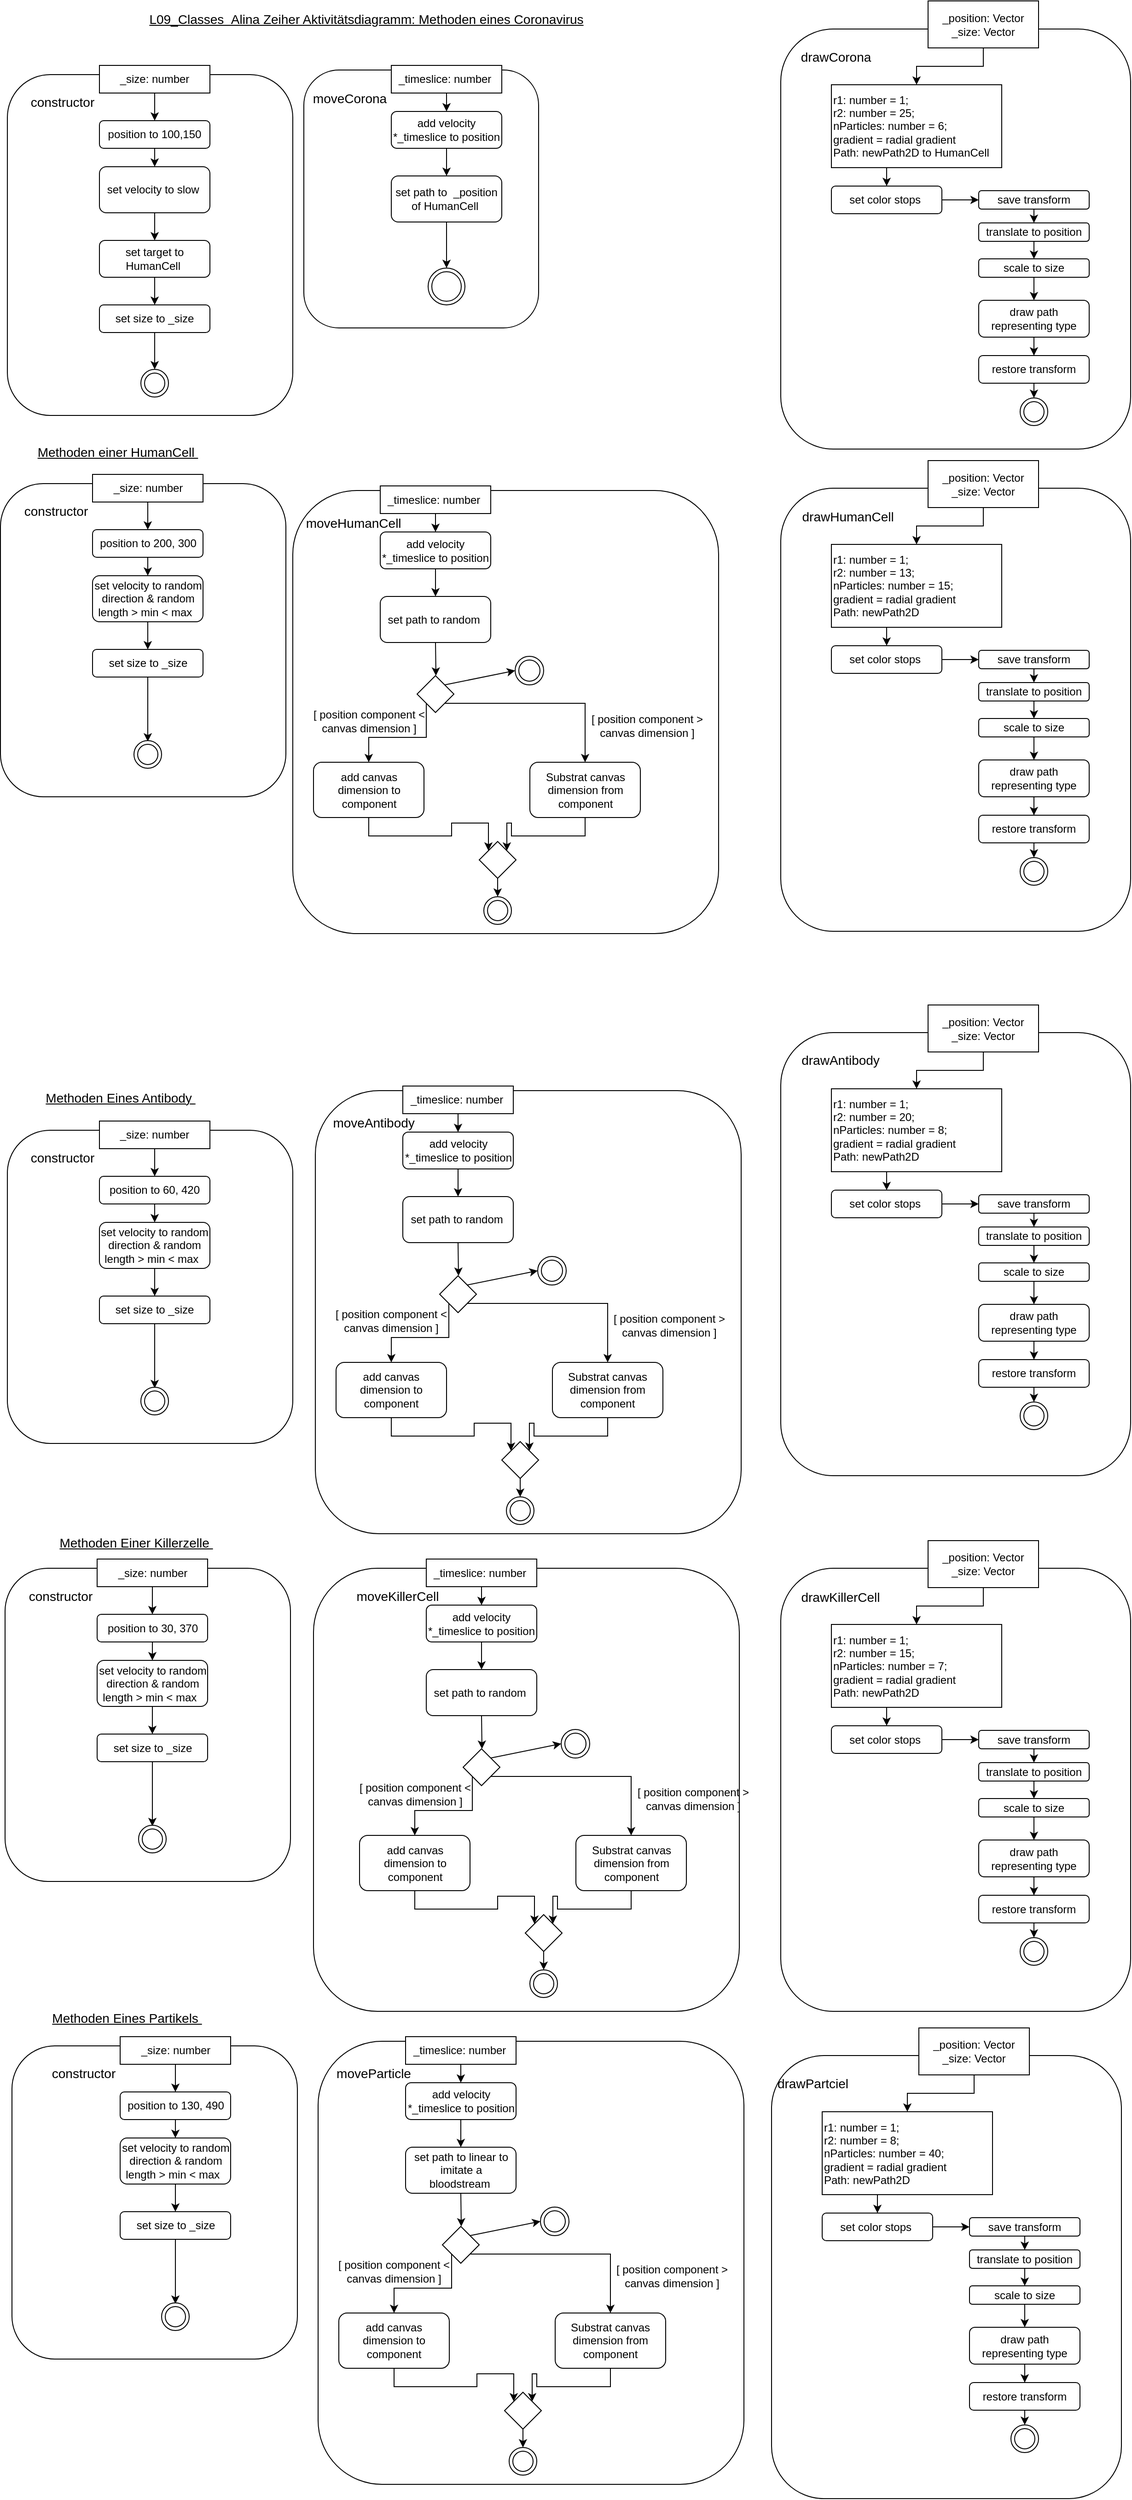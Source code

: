 <mxfile version="13.2.4" type="device" pages="2"><diagram id="rIoxA-QcvpZBxriL1Jiw" name="Page-1"><mxGraphModel dx="1351" dy="903" grid="1" gridSize="10" guides="1" tooltips="1" connect="1" arrows="1" fold="1" page="1" pageScale="1" pageWidth="827" pageHeight="1169" math="0" shadow="0"><root><mxCell id="0"/><mxCell id="1" parent="0"/><mxCell id="1QxYBNUmeCnbajlg_MXP-18" value="" style="rounded=1;whiteSpace=wrap;html=1;" parent="1" vertex="1"><mxGeometry x="10" y="80" width="310" height="370" as="geometry"/></mxCell><mxCell id="1QxYBNUmeCnbajlg_MXP-1" value="&lt;font style=&quot;font-size: 14px&quot;&gt;&lt;u&gt;L09_Classes &amp;nbsp;Alina Zeiher Aktivitätsdiagramm: Methoden eines Coronavirus&lt;/u&gt;&lt;/font&gt;" style="text;html=1;strokeColor=none;fillColor=none;align=center;verticalAlign=middle;whiteSpace=wrap;rounded=0;" parent="1" vertex="1"><mxGeometry x="20" y="10" width="760" height="20" as="geometry"/></mxCell><mxCell id="1QxYBNUmeCnbajlg_MXP-2" value="&lt;font style=&quot;font-size: 14px&quot;&gt;constructor&lt;/font&gt;" style="text;html=1;strokeColor=none;fillColor=none;align=center;verticalAlign=middle;whiteSpace=wrap;rounded=0;" parent="1" vertex="1"><mxGeometry x="50" y="100" width="40" height="20" as="geometry"/></mxCell><mxCell id="1QxYBNUmeCnbajlg_MXP-3" value="_size: number" style="rounded=0;whiteSpace=wrap;html=1;" parent="1" vertex="1"><mxGeometry x="110" y="70" width="120" height="30" as="geometry"/></mxCell><mxCell id="1QxYBNUmeCnbajlg_MXP-5" value="position to 100,150" style="rounded=1;whiteSpace=wrap;html=1;" parent="1" vertex="1"><mxGeometry x="110" y="130" width="120" height="30" as="geometry"/></mxCell><mxCell id="1QxYBNUmeCnbajlg_MXP-6" value="set velocity to slow&amp;nbsp;" style="rounded=1;whiteSpace=wrap;html=1;" parent="1" vertex="1"><mxGeometry x="110" y="180" width="120" height="50" as="geometry"/></mxCell><mxCell id="1QxYBNUmeCnbajlg_MXP-7" value="set target to HumanCell&amp;nbsp;" style="rounded=1;whiteSpace=wrap;html=1;" parent="1" vertex="1"><mxGeometry x="110" y="260" width="120" height="40" as="geometry"/></mxCell><mxCell id="1QxYBNUmeCnbajlg_MXP-8" value="set size to _size" style="rounded=1;whiteSpace=wrap;html=1;" parent="1" vertex="1"><mxGeometry x="110" y="330" width="120" height="30" as="geometry"/></mxCell><mxCell id="1QxYBNUmeCnbajlg_MXP-11" value="" style="endArrow=classic;html=1;exitX=0.5;exitY=1;exitDx=0;exitDy=0;entryX=0.5;entryY=0;entryDx=0;entryDy=0;" parent="1" source="1QxYBNUmeCnbajlg_MXP-3" target="1QxYBNUmeCnbajlg_MXP-5" edge="1"><mxGeometry width="50" height="50" relative="1" as="geometry"><mxPoint x="390" y="500" as="sourcePoint"/><mxPoint x="440" y="450" as="targetPoint"/></mxGeometry></mxCell><mxCell id="1QxYBNUmeCnbajlg_MXP-12" value="" style="endArrow=classic;html=1;entryX=0.5;entryY=0;entryDx=0;entryDy=0;exitX=0.5;exitY=1;exitDx=0;exitDy=0;" parent="1" source="1QxYBNUmeCnbajlg_MXP-5" target="1QxYBNUmeCnbajlg_MXP-6" edge="1"><mxGeometry width="50" height="50" relative="1" as="geometry"><mxPoint x="390" y="500" as="sourcePoint"/><mxPoint x="440" y="450" as="targetPoint"/></mxGeometry></mxCell><mxCell id="1QxYBNUmeCnbajlg_MXP-15" value="" style="endArrow=classic;html=1;entryX=0.5;entryY=0;entryDx=0;entryDy=0;" parent="1" source="1QxYBNUmeCnbajlg_MXP-7" target="1QxYBNUmeCnbajlg_MXP-8" edge="1"><mxGeometry width="50" height="50" relative="1" as="geometry"><mxPoint x="390" y="500" as="sourcePoint"/><mxPoint x="440" y="450" as="targetPoint"/></mxGeometry></mxCell><mxCell id="1QxYBNUmeCnbajlg_MXP-16" value="" style="endArrow=classic;html=1;exitX=0.5;exitY=1;exitDx=0;exitDy=0;" parent="1" source="1QxYBNUmeCnbajlg_MXP-8" edge="1"><mxGeometry width="50" height="50" relative="1" as="geometry"><mxPoint x="390" y="500" as="sourcePoint"/><mxPoint x="170" y="400" as="targetPoint"/></mxGeometry></mxCell><mxCell id="1QxYBNUmeCnbajlg_MXP-17" value="" style="ellipse;shape=doubleEllipse;whiteSpace=wrap;html=1;aspect=fixed;" parent="1" vertex="1"><mxGeometry x="155" y="400" width="30" height="30" as="geometry"/></mxCell><mxCell id="1QxYBNUmeCnbajlg_MXP-21" value="" style="endArrow=classic;html=1;exitX=0.5;exitY=1;exitDx=0;exitDy=0;" parent="1" source="1QxYBNUmeCnbajlg_MXP-6" target="1QxYBNUmeCnbajlg_MXP-7" edge="1"><mxGeometry width="50" height="50" relative="1" as="geometry"><mxPoint x="390" y="500" as="sourcePoint"/><mxPoint x="440" y="450" as="targetPoint"/></mxGeometry></mxCell><mxCell id="1QxYBNUmeCnbajlg_MXP-22" value="" style="rounded=1;whiteSpace=wrap;html=1;" parent="1" vertex="1"><mxGeometry x="332" y="75" width="255" height="280" as="geometry"/></mxCell><mxCell id="1QxYBNUmeCnbajlg_MXP-23" value="_timeslice: number&amp;nbsp;" style="rounded=0;whiteSpace=wrap;html=1;" parent="1" vertex="1"><mxGeometry x="427" y="70" width="120" height="30" as="geometry"/></mxCell><mxCell id="1QxYBNUmeCnbajlg_MXP-24" value="&lt;font style=&quot;font-size: 14px&quot;&gt;moveCorona&lt;/font&gt;" style="text;html=1;strokeColor=none;fillColor=none;align=center;verticalAlign=middle;whiteSpace=wrap;rounded=0;" parent="1" vertex="1"><mxGeometry x="362" y="95.5" width="40" height="20" as="geometry"/></mxCell><mxCell id="1QxYBNUmeCnbajlg_MXP-25" value="add velocity *_timeslice to position" style="rounded=1;whiteSpace=wrap;html=1;" parent="1" vertex="1"><mxGeometry x="427" y="120" width="120" height="40" as="geometry"/></mxCell><mxCell id="1QxYBNUmeCnbajlg_MXP-29" value="set path to &amp;nbsp;_position of HumanCell&amp;nbsp;" style="rounded=1;whiteSpace=wrap;html=1;" parent="1" vertex="1"><mxGeometry x="427" y="190" width="120" height="50" as="geometry"/></mxCell><mxCell id="1QxYBNUmeCnbajlg_MXP-30" value="" style="endArrow=classic;html=1;exitX=0.5;exitY=1;exitDx=0;exitDy=0;" parent="1" source="1QxYBNUmeCnbajlg_MXP-23" target="1QxYBNUmeCnbajlg_MXP-25" edge="1"><mxGeometry width="50" height="50" relative="1" as="geometry"><mxPoint x="367" y="500" as="sourcePoint"/><mxPoint x="417" y="450" as="targetPoint"/></mxGeometry></mxCell><mxCell id="1QxYBNUmeCnbajlg_MXP-31" value="" style="endArrow=classic;html=1;exitX=0.5;exitY=1;exitDx=0;exitDy=0;" parent="1" source="1QxYBNUmeCnbajlg_MXP-25" edge="1"><mxGeometry width="50" height="50" relative="1" as="geometry"><mxPoint x="367" y="500" as="sourcePoint"/><mxPoint x="487" y="190" as="targetPoint"/></mxGeometry></mxCell><mxCell id="1QxYBNUmeCnbajlg_MXP-32" value="" style="endArrow=classic;html=1;exitX=0.5;exitY=1;exitDx=0;exitDy=0;" parent="1" source="1QxYBNUmeCnbajlg_MXP-29" edge="1"><mxGeometry width="50" height="50" relative="1" as="geometry"><mxPoint x="367" y="500" as="sourcePoint"/><mxPoint x="487" y="290" as="targetPoint"/></mxGeometry></mxCell><mxCell id="1QxYBNUmeCnbajlg_MXP-34" value="" style="ellipse;shape=doubleEllipse;whiteSpace=wrap;html=1;aspect=fixed;" parent="1" vertex="1"><mxGeometry x="467" y="290" width="40" height="40" as="geometry"/></mxCell><mxCell id="1QxYBNUmeCnbajlg_MXP-52" value="&lt;font style=&quot;font-size: 14px&quot;&gt;&lt;u&gt;Methoden einer HumanCell&amp;nbsp;&lt;/u&gt;&lt;/font&gt;" style="text;html=1;strokeColor=none;fillColor=none;align=center;verticalAlign=middle;whiteSpace=wrap;rounded=0;" parent="1" vertex="1"><mxGeometry x="10" y="480" width="240" height="20" as="geometry"/></mxCell><mxCell id="1QxYBNUmeCnbajlg_MXP-56" value="" style="rounded=1;whiteSpace=wrap;html=1;" parent="1" vertex="1"><mxGeometry x="2.5" y="524" width="310" height="340" as="geometry"/></mxCell><mxCell id="1QxYBNUmeCnbajlg_MXP-57" value="&lt;font style=&quot;font-size: 14px&quot;&gt;constructor&lt;/font&gt;" style="text;html=1;strokeColor=none;fillColor=none;align=center;verticalAlign=middle;whiteSpace=wrap;rounded=0;" parent="1" vertex="1"><mxGeometry x="42.5" y="544" width="40" height="20" as="geometry"/></mxCell><mxCell id="1QxYBNUmeCnbajlg_MXP-58" value="_size: number" style="rounded=0;whiteSpace=wrap;html=1;" parent="1" vertex="1"><mxGeometry x="102.5" y="514" width="120" height="30" as="geometry"/></mxCell><mxCell id="1QxYBNUmeCnbajlg_MXP-59" value="position to 200, 300" style="rounded=1;whiteSpace=wrap;html=1;" parent="1" vertex="1"><mxGeometry x="102.5" y="574" width="120" height="30" as="geometry"/></mxCell><mxCell id="1QxYBNUmeCnbajlg_MXP-60" value="set velocity to random direction &amp;amp; random length &amp;gt; min &amp;lt; max &amp;nbsp;" style="rounded=1;whiteSpace=wrap;html=1;" parent="1" vertex="1"><mxGeometry x="102.5" y="624" width="120" height="50" as="geometry"/></mxCell><mxCell id="1QxYBNUmeCnbajlg_MXP-62" value="set size to _size" style="rounded=1;whiteSpace=wrap;html=1;" parent="1" vertex="1"><mxGeometry x="102.5" y="704" width="120" height="30" as="geometry"/></mxCell><mxCell id="1QxYBNUmeCnbajlg_MXP-63" value="" style="endArrow=classic;html=1;exitX=0.5;exitY=1;exitDx=0;exitDy=0;entryX=0.5;entryY=0;entryDx=0;entryDy=0;" parent="1" source="1QxYBNUmeCnbajlg_MXP-58" target="1QxYBNUmeCnbajlg_MXP-59" edge="1"><mxGeometry width="50" height="50" relative="1" as="geometry"><mxPoint x="382.5" y="944" as="sourcePoint"/><mxPoint x="432.5" y="894" as="targetPoint"/></mxGeometry></mxCell><mxCell id="1QxYBNUmeCnbajlg_MXP-64" value="" style="endArrow=classic;html=1;entryX=0.5;entryY=0;entryDx=0;entryDy=0;exitX=0.5;exitY=1;exitDx=0;exitDy=0;" parent="1" source="1QxYBNUmeCnbajlg_MXP-59" target="1QxYBNUmeCnbajlg_MXP-60" edge="1"><mxGeometry width="50" height="50" relative="1" as="geometry"><mxPoint x="382.5" y="944" as="sourcePoint"/><mxPoint x="432.5" y="894" as="targetPoint"/></mxGeometry></mxCell><mxCell id="1QxYBNUmeCnbajlg_MXP-66" value="" style="endArrow=classic;html=1;exitX=0.5;exitY=1;exitDx=0;exitDy=0;" parent="1" source="1QxYBNUmeCnbajlg_MXP-62" edge="1"><mxGeometry width="50" height="50" relative="1" as="geometry"><mxPoint x="382.5" y="944" as="sourcePoint"/><mxPoint x="162.5" y="804" as="targetPoint"/></mxGeometry></mxCell><mxCell id="1QxYBNUmeCnbajlg_MXP-67" value="" style="ellipse;shape=doubleEllipse;whiteSpace=wrap;html=1;aspect=fixed;" parent="1" vertex="1"><mxGeometry x="147.5" y="803" width="30" height="30" as="geometry"/></mxCell><mxCell id="1QxYBNUmeCnbajlg_MXP-68" value="" style="endArrow=classic;html=1;exitX=0.5;exitY=1;exitDx=0;exitDy=0;" parent="1" source="1QxYBNUmeCnbajlg_MXP-60" edge="1"><mxGeometry width="50" height="50" relative="1" as="geometry"><mxPoint x="382.5" y="944" as="sourcePoint"/><mxPoint x="162.5" y="704" as="targetPoint"/></mxGeometry></mxCell><mxCell id="1QxYBNUmeCnbajlg_MXP-71" value="" style="rounded=1;whiteSpace=wrap;html=1;" parent="1" vertex="1"><mxGeometry x="320" y="531.5" width="462.5" height="481" as="geometry"/></mxCell><mxCell id="1QxYBNUmeCnbajlg_MXP-72" value="_timeslice: number&amp;nbsp;" style="rounded=0;whiteSpace=wrap;html=1;" parent="1" vertex="1"><mxGeometry x="415" y="526.5" width="120" height="30" as="geometry"/></mxCell><mxCell id="1QxYBNUmeCnbajlg_MXP-73" value="&lt;font style=&quot;font-size: 14px&quot;&gt;moveHumanCell&amp;nbsp;&lt;/font&gt;" style="text;html=1;strokeColor=none;fillColor=none;align=center;verticalAlign=middle;whiteSpace=wrap;rounded=0;" parent="1" vertex="1"><mxGeometry x="367.5" y="556.5" width="40" height="20" as="geometry"/></mxCell><mxCell id="1QxYBNUmeCnbajlg_MXP-74" value="add velocity *_timeslice to position" style="rounded=1;whiteSpace=wrap;html=1;" parent="1" vertex="1"><mxGeometry x="415" y="576.5" width="120" height="40" as="geometry"/></mxCell><mxCell id="1QxYBNUmeCnbajlg_MXP-75" value="set path to random&amp;nbsp;" style="rounded=1;whiteSpace=wrap;html=1;" parent="1" vertex="1"><mxGeometry x="415" y="646.5" width="120" height="50" as="geometry"/></mxCell><mxCell id="1QxYBNUmeCnbajlg_MXP-76" value="" style="endArrow=classic;html=1;exitX=0.5;exitY=1;exitDx=0;exitDy=0;" parent="1" source="1QxYBNUmeCnbajlg_MXP-72" target="1QxYBNUmeCnbajlg_MXP-74" edge="1"><mxGeometry width="50" height="50" relative="1" as="geometry"><mxPoint x="355" y="956.5" as="sourcePoint"/><mxPoint x="405" y="906.5" as="targetPoint"/></mxGeometry></mxCell><mxCell id="1QxYBNUmeCnbajlg_MXP-77" value="" style="endArrow=classic;html=1;exitX=0.5;exitY=1;exitDx=0;exitDy=0;" parent="1" source="1QxYBNUmeCnbajlg_MXP-74" edge="1"><mxGeometry width="50" height="50" relative="1" as="geometry"><mxPoint x="355" y="956.5" as="sourcePoint"/><mxPoint x="475" y="646.5" as="targetPoint"/></mxGeometry></mxCell><mxCell id="1QxYBNUmeCnbajlg_MXP-78" value="" style="endArrow=classic;html=1;exitX=0.5;exitY=1;exitDx=0;exitDy=0;" parent="1" source="1QxYBNUmeCnbajlg_MXP-75" edge="1"><mxGeometry width="50" height="50" relative="1" as="geometry"><mxPoint x="355" y="956.5" as="sourcePoint"/><mxPoint x="475.5" y="732.5" as="targetPoint"/></mxGeometry></mxCell><mxCell id="1QxYBNUmeCnbajlg_MXP-80" value="" style="rounded=1;whiteSpace=wrap;html=1;" parent="1" vertex="1"><mxGeometry x="850" y="529" width="380" height="481" as="geometry"/></mxCell><mxCell id="1QxYBNUmeCnbajlg_MXP-81" value="&lt;font style=&quot;font-size: 14px&quot;&gt;drawHumanCell&amp;nbsp;&lt;/font&gt;" style="text;html=1;strokeColor=none;fillColor=none;align=center;verticalAlign=middle;whiteSpace=wrap;rounded=0;" parent="1" vertex="1"><mxGeometry x="905" y="550" width="40" height="20" as="geometry"/></mxCell><mxCell id="1QxYBNUmeCnbajlg_MXP-99" style="edgeStyle=orthogonalEdgeStyle;rounded=0;orthogonalLoop=1;jettySize=auto;html=1;exitX=0;exitY=1;exitDx=0;exitDy=0;entryX=0.5;entryY=0;entryDx=0;entryDy=0;strokeColor=#000000;" parent="1" source="1QxYBNUmeCnbajlg_MXP-96" target="1QxYBNUmeCnbajlg_MXP-97" edge="1"><mxGeometry relative="1" as="geometry"/></mxCell><mxCell id="1QxYBNUmeCnbajlg_MXP-101" style="edgeStyle=orthogonalEdgeStyle;rounded=0;orthogonalLoop=1;jettySize=auto;html=1;exitX=1;exitY=1;exitDx=0;exitDy=0;entryX=0.5;entryY=0;entryDx=0;entryDy=0;strokeColor=#000000;" parent="1" source="1QxYBNUmeCnbajlg_MXP-96" target="1QxYBNUmeCnbajlg_MXP-100" edge="1"><mxGeometry relative="1" as="geometry"/></mxCell><mxCell id="1QxYBNUmeCnbajlg_MXP-96" value="" style="rhombus;whiteSpace=wrap;html=1;strokeColor=#000000;" parent="1" vertex="1"><mxGeometry x="455" y="732.5" width="40" height="40" as="geometry"/></mxCell><mxCell id="1QxYBNUmeCnbajlg_MXP-107" style="edgeStyle=orthogonalEdgeStyle;rounded=0;orthogonalLoop=1;jettySize=auto;html=1;exitX=0.5;exitY=1;exitDx=0;exitDy=0;entryX=0;entryY=0;entryDx=0;entryDy=0;strokeColor=#000000;" parent="1" source="1QxYBNUmeCnbajlg_MXP-97" target="1QxYBNUmeCnbajlg_MXP-105" edge="1"><mxGeometry relative="1" as="geometry"/></mxCell><mxCell id="1QxYBNUmeCnbajlg_MXP-97" value="add canvas dimension to component" style="rounded=1;whiteSpace=wrap;html=1;strokeColor=#000000;" parent="1" vertex="1"><mxGeometry x="342.5" y="826.5" width="120" height="60" as="geometry"/></mxCell><mxCell id="1QxYBNUmeCnbajlg_MXP-106" style="edgeStyle=orthogonalEdgeStyle;rounded=0;orthogonalLoop=1;jettySize=auto;html=1;exitX=0.5;exitY=1;exitDx=0;exitDy=0;entryX=1;entryY=0;entryDx=0;entryDy=0;strokeColor=#000000;" parent="1" source="1QxYBNUmeCnbajlg_MXP-100" target="1QxYBNUmeCnbajlg_MXP-105" edge="1"><mxGeometry relative="1" as="geometry"/></mxCell><mxCell id="1QxYBNUmeCnbajlg_MXP-100" value="Substrat canvas dimension from component" style="rounded=1;whiteSpace=wrap;html=1;strokeColor=#000000;" parent="1" vertex="1"><mxGeometry x="577.5" y="826.5" width="120" height="60" as="geometry"/></mxCell><mxCell id="1QxYBNUmeCnbajlg_MXP-102" value="[ position component &amp;gt;&lt;br&gt;canvas dimension ]" style="text;html=1;strokeColor=none;fillColor=none;align=center;verticalAlign=middle;whiteSpace=wrap;rounded=0;" parent="1" vertex="1"><mxGeometry x="629.5" y="761.5" width="150" height="50" as="geometry"/></mxCell><mxCell id="1QxYBNUmeCnbajlg_MXP-104" value="[ position component &amp;lt;&lt;br&gt;canvas dimension ]" style="text;html=1;strokeColor=none;fillColor=none;align=center;verticalAlign=middle;whiteSpace=wrap;rounded=0;" parent="1" vertex="1"><mxGeometry x="337.5" y="761.5" width="130" height="40" as="geometry"/></mxCell><mxCell id="1QxYBNUmeCnbajlg_MXP-105" value="" style="rhombus;whiteSpace=wrap;html=1;strokeColor=#000000;" parent="1" vertex="1"><mxGeometry x="522.5" y="912.5" width="40" height="40" as="geometry"/></mxCell><mxCell id="1QxYBNUmeCnbajlg_MXP-108" value="" style="ellipse;shape=doubleEllipse;whiteSpace=wrap;html=1;aspect=fixed;strokeColor=#000000;" parent="1" vertex="1"><mxGeometry x="527.5" y="972.5" width="30" height="30" as="geometry"/></mxCell><mxCell id="1QxYBNUmeCnbajlg_MXP-112" value="" style="endArrow=classic;html=1;strokeColor=#000000;exitX=0.5;exitY=1;exitDx=0;exitDy=0;" parent="1" source="1QxYBNUmeCnbajlg_MXP-105" target="1QxYBNUmeCnbajlg_MXP-108" edge="1"><mxGeometry width="50" height="50" relative="1" as="geometry"><mxPoint x="342.5" y="602.5" as="sourcePoint"/><mxPoint x="392.5" y="552.5" as="targetPoint"/></mxGeometry></mxCell><mxCell id="1QxYBNUmeCnbajlg_MXP-113" value="" style="ellipse;shape=doubleEllipse;whiteSpace=wrap;html=1;aspect=fixed;strokeColor=#000000;" parent="1" vertex="1"><mxGeometry x="561.5" y="711.5" width="31" height="31" as="geometry"/></mxCell><mxCell id="1QxYBNUmeCnbajlg_MXP-115" value="" style="endArrow=classic;html=1;strokeColor=#000000;exitX=1;exitY=0;exitDx=0;exitDy=0;entryX=0;entryY=0.5;entryDx=0;entryDy=0;" parent="1" source="1QxYBNUmeCnbajlg_MXP-96" target="1QxYBNUmeCnbajlg_MXP-113" edge="1"><mxGeometry width="50" height="50" relative="1" as="geometry"><mxPoint x="342.5" y="602.5" as="sourcePoint"/><mxPoint x="392.5" y="552.5" as="targetPoint"/></mxGeometry></mxCell><mxCell id="1QxYBNUmeCnbajlg_MXP-116" value="&lt;u&gt;&lt;span style=&quot;font-size: 14px&quot;&gt;Methoden&amp;nbsp;Eines Antibody&amp;nbsp;&lt;/span&gt;&lt;/u&gt;" style="text;html=1;strokeColor=none;fillColor=none;align=center;verticalAlign=middle;whiteSpace=wrap;rounded=0;" parent="1" vertex="1"><mxGeometry x="12.5" y="1181" width="240" height="20" as="geometry"/></mxCell><mxCell id="1QxYBNUmeCnbajlg_MXP-117" value="" style="rounded=1;whiteSpace=wrap;html=1;" parent="1" vertex="1"><mxGeometry x="10" y="1226" width="310" height="340" as="geometry"/></mxCell><mxCell id="1QxYBNUmeCnbajlg_MXP-118" value="&lt;font style=&quot;font-size: 14px&quot;&gt;constructor&lt;/font&gt;" style="text;html=1;strokeColor=none;fillColor=none;align=center;verticalAlign=middle;whiteSpace=wrap;rounded=0;" parent="1" vertex="1"><mxGeometry x="50" y="1246" width="40" height="20" as="geometry"/></mxCell><mxCell id="1QxYBNUmeCnbajlg_MXP-119" value="_size: number" style="rounded=0;whiteSpace=wrap;html=1;" parent="1" vertex="1"><mxGeometry x="110" y="1216" width="120" height="30" as="geometry"/></mxCell><mxCell id="1QxYBNUmeCnbajlg_MXP-120" value="position to 60, 420" style="rounded=1;whiteSpace=wrap;html=1;" parent="1" vertex="1"><mxGeometry x="110" y="1276" width="120" height="30" as="geometry"/></mxCell><mxCell id="1QxYBNUmeCnbajlg_MXP-121" value="set velocity to random direction &amp;amp; random length &amp;gt; min &amp;lt; max &amp;nbsp;" style="rounded=1;whiteSpace=wrap;html=1;" parent="1" vertex="1"><mxGeometry x="110" y="1326" width="120" height="50" as="geometry"/></mxCell><mxCell id="1QxYBNUmeCnbajlg_MXP-122" value="set size to _size" style="rounded=1;whiteSpace=wrap;html=1;" parent="1" vertex="1"><mxGeometry x="110" y="1406" width="120" height="30" as="geometry"/></mxCell><mxCell id="1QxYBNUmeCnbajlg_MXP-123" value="" style="endArrow=classic;html=1;exitX=0.5;exitY=1;exitDx=0;exitDy=0;entryX=0.5;entryY=0;entryDx=0;entryDy=0;" parent="1" source="1QxYBNUmeCnbajlg_MXP-119" target="1QxYBNUmeCnbajlg_MXP-120" edge="1"><mxGeometry width="50" height="50" relative="1" as="geometry"><mxPoint x="390" y="1646" as="sourcePoint"/><mxPoint x="440" y="1596" as="targetPoint"/></mxGeometry></mxCell><mxCell id="1QxYBNUmeCnbajlg_MXP-124" value="" style="endArrow=classic;html=1;entryX=0.5;entryY=0;entryDx=0;entryDy=0;exitX=0.5;exitY=1;exitDx=0;exitDy=0;" parent="1" source="1QxYBNUmeCnbajlg_MXP-120" target="1QxYBNUmeCnbajlg_MXP-121" edge="1"><mxGeometry width="50" height="50" relative="1" as="geometry"><mxPoint x="390" y="1646" as="sourcePoint"/><mxPoint x="440" y="1596" as="targetPoint"/></mxGeometry></mxCell><mxCell id="1QxYBNUmeCnbajlg_MXP-125" value="" style="endArrow=classic;html=1;exitX=0.5;exitY=1;exitDx=0;exitDy=0;" parent="1" source="1QxYBNUmeCnbajlg_MXP-122" edge="1"><mxGeometry width="50" height="50" relative="1" as="geometry"><mxPoint x="390" y="1646" as="sourcePoint"/><mxPoint x="170" y="1506" as="targetPoint"/></mxGeometry></mxCell><mxCell id="1QxYBNUmeCnbajlg_MXP-126" value="" style="ellipse;shape=doubleEllipse;whiteSpace=wrap;html=1;aspect=fixed;" parent="1" vertex="1"><mxGeometry x="155" y="1505" width="30" height="30" as="geometry"/></mxCell><mxCell id="1QxYBNUmeCnbajlg_MXP-127" value="" style="endArrow=classic;html=1;exitX=0.5;exitY=1;exitDx=0;exitDy=0;" parent="1" source="1QxYBNUmeCnbajlg_MXP-121" edge="1"><mxGeometry width="50" height="50" relative="1" as="geometry"><mxPoint x="390" y="1646" as="sourcePoint"/><mxPoint x="170" y="1406" as="targetPoint"/></mxGeometry></mxCell><mxCell id="1QxYBNUmeCnbajlg_MXP-143" value="" style="rounded=1;whiteSpace=wrap;html=1;" parent="1" vertex="1"><mxGeometry x="344.5" y="1183" width="462.5" height="481" as="geometry"/></mxCell><mxCell id="1QxYBNUmeCnbajlg_MXP-144" value="_timeslice: number&amp;nbsp;" style="rounded=0;whiteSpace=wrap;html=1;" parent="1" vertex="1"><mxGeometry x="439.5" y="1178" width="120" height="30" as="geometry"/></mxCell><mxCell id="1QxYBNUmeCnbajlg_MXP-145" value="&lt;font style=&quot;font-size: 14px&quot;&gt;moveAntibody&amp;nbsp;&lt;/font&gt;" style="text;html=1;strokeColor=none;fillColor=none;align=center;verticalAlign=middle;whiteSpace=wrap;rounded=0;" parent="1" vertex="1"><mxGeometry x="389.5" y="1208" width="40" height="20" as="geometry"/></mxCell><mxCell id="1QxYBNUmeCnbajlg_MXP-146" value="add velocity *_timeslice to position" style="rounded=1;whiteSpace=wrap;html=1;" parent="1" vertex="1"><mxGeometry x="439.5" y="1228" width="120" height="40" as="geometry"/></mxCell><mxCell id="1QxYBNUmeCnbajlg_MXP-147" value="set path to random&amp;nbsp;" style="rounded=1;whiteSpace=wrap;html=1;" parent="1" vertex="1"><mxGeometry x="439.5" y="1298" width="120" height="50" as="geometry"/></mxCell><mxCell id="1QxYBNUmeCnbajlg_MXP-148" value="" style="endArrow=classic;html=1;exitX=0.5;exitY=1;exitDx=0;exitDy=0;" parent="1" source="1QxYBNUmeCnbajlg_MXP-144" target="1QxYBNUmeCnbajlg_MXP-146" edge="1"><mxGeometry width="50" height="50" relative="1" as="geometry"><mxPoint x="379.5" y="1608" as="sourcePoint"/><mxPoint x="429.5" y="1558" as="targetPoint"/></mxGeometry></mxCell><mxCell id="1QxYBNUmeCnbajlg_MXP-149" value="" style="endArrow=classic;html=1;exitX=0.5;exitY=1;exitDx=0;exitDy=0;" parent="1" source="1QxYBNUmeCnbajlg_MXP-146" edge="1"><mxGeometry width="50" height="50" relative="1" as="geometry"><mxPoint x="379.5" y="1608" as="sourcePoint"/><mxPoint x="499.5" y="1298" as="targetPoint"/></mxGeometry></mxCell><mxCell id="1QxYBNUmeCnbajlg_MXP-150" value="" style="endArrow=classic;html=1;exitX=0.5;exitY=1;exitDx=0;exitDy=0;" parent="1" source="1QxYBNUmeCnbajlg_MXP-147" edge="1"><mxGeometry width="50" height="50" relative="1" as="geometry"><mxPoint x="379.5" y="1608" as="sourcePoint"/><mxPoint x="500" y="1384" as="targetPoint"/></mxGeometry></mxCell><mxCell id="1QxYBNUmeCnbajlg_MXP-151" style="edgeStyle=orthogonalEdgeStyle;rounded=0;orthogonalLoop=1;jettySize=auto;html=1;exitX=0;exitY=1;exitDx=0;exitDy=0;entryX=0.5;entryY=0;entryDx=0;entryDy=0;strokeColor=#000000;" parent="1" source="1QxYBNUmeCnbajlg_MXP-153" target="1QxYBNUmeCnbajlg_MXP-155" edge="1"><mxGeometry relative="1" as="geometry"/></mxCell><mxCell id="1QxYBNUmeCnbajlg_MXP-152" style="edgeStyle=orthogonalEdgeStyle;rounded=0;orthogonalLoop=1;jettySize=auto;html=1;exitX=1;exitY=1;exitDx=0;exitDy=0;entryX=0.5;entryY=0;entryDx=0;entryDy=0;strokeColor=#000000;" parent="1" source="1QxYBNUmeCnbajlg_MXP-153" target="1QxYBNUmeCnbajlg_MXP-157" edge="1"><mxGeometry relative="1" as="geometry"/></mxCell><mxCell id="1QxYBNUmeCnbajlg_MXP-153" value="" style="rhombus;whiteSpace=wrap;html=1;strokeColor=#000000;" parent="1" vertex="1"><mxGeometry x="479.5" y="1384" width="40" height="40" as="geometry"/></mxCell><mxCell id="1QxYBNUmeCnbajlg_MXP-154" style="edgeStyle=orthogonalEdgeStyle;rounded=0;orthogonalLoop=1;jettySize=auto;html=1;exitX=0.5;exitY=1;exitDx=0;exitDy=0;entryX=0;entryY=0;entryDx=0;entryDy=0;strokeColor=#000000;" parent="1" source="1QxYBNUmeCnbajlg_MXP-155" target="1QxYBNUmeCnbajlg_MXP-160" edge="1"><mxGeometry relative="1" as="geometry"/></mxCell><mxCell id="1QxYBNUmeCnbajlg_MXP-155" value="add canvas dimension to component" style="rounded=1;whiteSpace=wrap;html=1;strokeColor=#000000;" parent="1" vertex="1"><mxGeometry x="367" y="1478" width="120" height="60" as="geometry"/></mxCell><mxCell id="1QxYBNUmeCnbajlg_MXP-156" style="edgeStyle=orthogonalEdgeStyle;rounded=0;orthogonalLoop=1;jettySize=auto;html=1;exitX=0.5;exitY=1;exitDx=0;exitDy=0;entryX=1;entryY=0;entryDx=0;entryDy=0;strokeColor=#000000;" parent="1" source="1QxYBNUmeCnbajlg_MXP-157" target="1QxYBNUmeCnbajlg_MXP-160" edge="1"><mxGeometry relative="1" as="geometry"/></mxCell><mxCell id="1QxYBNUmeCnbajlg_MXP-157" value="Substrat canvas dimension from component" style="rounded=1;whiteSpace=wrap;html=1;strokeColor=#000000;" parent="1" vertex="1"><mxGeometry x="602" y="1478" width="120" height="60" as="geometry"/></mxCell><mxCell id="1QxYBNUmeCnbajlg_MXP-158" value="[ position component &amp;gt;&lt;br&gt;canvas dimension ]" style="text;html=1;strokeColor=none;fillColor=none;align=center;verticalAlign=middle;whiteSpace=wrap;rounded=0;" parent="1" vertex="1"><mxGeometry x="654" y="1413" width="150" height="50" as="geometry"/></mxCell><mxCell id="1QxYBNUmeCnbajlg_MXP-159" value="[ position component &amp;lt;&lt;br&gt;canvas dimension ]" style="text;html=1;strokeColor=none;fillColor=none;align=center;verticalAlign=middle;whiteSpace=wrap;rounded=0;" parent="1" vertex="1"><mxGeometry x="362" y="1413" width="130" height="40" as="geometry"/></mxCell><mxCell id="1QxYBNUmeCnbajlg_MXP-160" value="" style="rhombus;whiteSpace=wrap;html=1;strokeColor=#000000;" parent="1" vertex="1"><mxGeometry x="547" y="1564" width="40" height="40" as="geometry"/></mxCell><mxCell id="1QxYBNUmeCnbajlg_MXP-161" value="" style="ellipse;shape=doubleEllipse;whiteSpace=wrap;html=1;aspect=fixed;strokeColor=#000000;" parent="1" vertex="1"><mxGeometry x="552" y="1624" width="30" height="30" as="geometry"/></mxCell><mxCell id="1QxYBNUmeCnbajlg_MXP-162" value="" style="endArrow=classic;html=1;strokeColor=#000000;exitX=0.5;exitY=1;exitDx=0;exitDy=0;" parent="1" source="1QxYBNUmeCnbajlg_MXP-160" target="1QxYBNUmeCnbajlg_MXP-161" edge="1"><mxGeometry width="50" height="50" relative="1" as="geometry"><mxPoint x="367" y="1254" as="sourcePoint"/><mxPoint x="417" y="1204" as="targetPoint"/></mxGeometry></mxCell><mxCell id="1QxYBNUmeCnbajlg_MXP-163" value="" style="ellipse;shape=doubleEllipse;whiteSpace=wrap;html=1;aspect=fixed;strokeColor=#000000;" parent="1" vertex="1"><mxGeometry x="586" y="1363" width="31" height="31" as="geometry"/></mxCell><mxCell id="1QxYBNUmeCnbajlg_MXP-164" value="" style="endArrow=classic;html=1;strokeColor=#000000;exitX=1;exitY=0;exitDx=0;exitDy=0;entryX=0;entryY=0.5;entryDx=0;entryDy=0;" parent="1" source="1QxYBNUmeCnbajlg_MXP-153" target="1QxYBNUmeCnbajlg_MXP-163" edge="1"><mxGeometry width="50" height="50" relative="1" as="geometry"><mxPoint x="367" y="1254" as="sourcePoint"/><mxPoint x="417" y="1204" as="targetPoint"/></mxGeometry></mxCell><mxCell id="1QxYBNUmeCnbajlg_MXP-165" value="&lt;u&gt;&lt;span style=&quot;font-size: 14px&quot;&gt;Methoden&amp;nbsp;Einer Killerzelle&amp;nbsp;&lt;/span&gt;&lt;/u&gt;" style="text;html=1;strokeColor=none;fillColor=none;align=center;verticalAlign=middle;whiteSpace=wrap;rounded=0;" parent="1" vertex="1"><mxGeometry x="30" y="1664" width="240" height="20" as="geometry"/></mxCell><mxCell id="1QxYBNUmeCnbajlg_MXP-166" value="" style="rounded=1;whiteSpace=wrap;html=1;" parent="1" vertex="1"><mxGeometry x="7.5" y="1701.5" width="310" height="340" as="geometry"/></mxCell><mxCell id="1QxYBNUmeCnbajlg_MXP-167" value="&lt;font style=&quot;font-size: 14px&quot;&gt;constructor&lt;/font&gt;" style="text;html=1;strokeColor=none;fillColor=none;align=center;verticalAlign=middle;whiteSpace=wrap;rounded=0;" parent="1" vertex="1"><mxGeometry x="47.5" y="1721.5" width="40" height="20" as="geometry"/></mxCell><mxCell id="1QxYBNUmeCnbajlg_MXP-168" value="_size: number" style="rounded=0;whiteSpace=wrap;html=1;" parent="1" vertex="1"><mxGeometry x="107.5" y="1691.5" width="120" height="30" as="geometry"/></mxCell><mxCell id="1QxYBNUmeCnbajlg_MXP-169" value="position to 30, 370" style="rounded=1;whiteSpace=wrap;html=1;" parent="1" vertex="1"><mxGeometry x="107.5" y="1751.5" width="120" height="30" as="geometry"/></mxCell><mxCell id="1QxYBNUmeCnbajlg_MXP-170" value="set velocity to random direction &amp;amp; random length &amp;gt; min &amp;lt; max &amp;nbsp;" style="rounded=1;whiteSpace=wrap;html=1;" parent="1" vertex="1"><mxGeometry x="107.5" y="1801.5" width="120" height="50" as="geometry"/></mxCell><mxCell id="1QxYBNUmeCnbajlg_MXP-171" value="set size to _size" style="rounded=1;whiteSpace=wrap;html=1;" parent="1" vertex="1"><mxGeometry x="107.5" y="1881.5" width="120" height="30" as="geometry"/></mxCell><mxCell id="1QxYBNUmeCnbajlg_MXP-172" value="" style="endArrow=classic;html=1;exitX=0.5;exitY=1;exitDx=0;exitDy=0;entryX=0.5;entryY=0;entryDx=0;entryDy=0;" parent="1" source="1QxYBNUmeCnbajlg_MXP-168" target="1QxYBNUmeCnbajlg_MXP-169" edge="1"><mxGeometry width="50" height="50" relative="1" as="geometry"><mxPoint x="387.5" y="2121.5" as="sourcePoint"/><mxPoint x="437.5" y="2071.5" as="targetPoint"/></mxGeometry></mxCell><mxCell id="1QxYBNUmeCnbajlg_MXP-173" value="" style="endArrow=classic;html=1;entryX=0.5;entryY=0;entryDx=0;entryDy=0;exitX=0.5;exitY=1;exitDx=0;exitDy=0;" parent="1" source="1QxYBNUmeCnbajlg_MXP-169" target="1QxYBNUmeCnbajlg_MXP-170" edge="1"><mxGeometry width="50" height="50" relative="1" as="geometry"><mxPoint x="387.5" y="2121.5" as="sourcePoint"/><mxPoint x="437.5" y="2071.5" as="targetPoint"/></mxGeometry></mxCell><mxCell id="1QxYBNUmeCnbajlg_MXP-174" value="" style="endArrow=classic;html=1;exitX=0.5;exitY=1;exitDx=0;exitDy=0;" parent="1" source="1QxYBNUmeCnbajlg_MXP-171" edge="1"><mxGeometry width="50" height="50" relative="1" as="geometry"><mxPoint x="387.5" y="2121.5" as="sourcePoint"/><mxPoint x="167.5" y="1981.5" as="targetPoint"/></mxGeometry></mxCell><mxCell id="1QxYBNUmeCnbajlg_MXP-175" value="" style="ellipse;shape=doubleEllipse;whiteSpace=wrap;html=1;aspect=fixed;" parent="1" vertex="1"><mxGeometry x="152.5" y="1980.5" width="30" height="30" as="geometry"/></mxCell><mxCell id="1QxYBNUmeCnbajlg_MXP-176" value="" style="endArrow=classic;html=1;exitX=0.5;exitY=1;exitDx=0;exitDy=0;" parent="1" source="1QxYBNUmeCnbajlg_MXP-170" edge="1"><mxGeometry width="50" height="50" relative="1" as="geometry"><mxPoint x="387.5" y="2121.5" as="sourcePoint"/><mxPoint x="167.5" y="1881.5" as="targetPoint"/></mxGeometry></mxCell><mxCell id="1QxYBNUmeCnbajlg_MXP-177" value="" style="rounded=1;whiteSpace=wrap;html=1;" parent="1" vertex="1"><mxGeometry x="342.5" y="1701.5" width="462.5" height="481" as="geometry"/></mxCell><mxCell id="1QxYBNUmeCnbajlg_MXP-178" value="_timeslice: number&amp;nbsp;" style="rounded=0;whiteSpace=wrap;html=1;" parent="1" vertex="1"><mxGeometry x="465" y="1691.5" width="120" height="30" as="geometry"/></mxCell><mxCell id="1QxYBNUmeCnbajlg_MXP-179" value="&lt;font style=&quot;font-size: 14px&quot;&gt;moveKillerCell&lt;/font&gt;" style="text;html=1;strokeColor=none;fillColor=none;align=center;verticalAlign=middle;whiteSpace=wrap;rounded=0;" parent="1" vertex="1"><mxGeometry x="414" y="1721.5" width="40" height="20" as="geometry"/></mxCell><mxCell id="1QxYBNUmeCnbajlg_MXP-180" value="add velocity *_timeslice to position" style="rounded=1;whiteSpace=wrap;html=1;" parent="1" vertex="1"><mxGeometry x="465" y="1741.5" width="120" height="40" as="geometry"/></mxCell><mxCell id="1QxYBNUmeCnbajlg_MXP-181" value="set path to random&amp;nbsp;" style="rounded=1;whiteSpace=wrap;html=1;" parent="1" vertex="1"><mxGeometry x="465" y="1811.5" width="120" height="50" as="geometry"/></mxCell><mxCell id="1QxYBNUmeCnbajlg_MXP-182" value="" style="endArrow=classic;html=1;exitX=0.5;exitY=1;exitDx=0;exitDy=0;" parent="1" source="1QxYBNUmeCnbajlg_MXP-178" target="1QxYBNUmeCnbajlg_MXP-180" edge="1"><mxGeometry width="50" height="50" relative="1" as="geometry"><mxPoint x="405" y="2121.5" as="sourcePoint"/><mxPoint x="455" y="2071.5" as="targetPoint"/></mxGeometry></mxCell><mxCell id="1QxYBNUmeCnbajlg_MXP-183" value="" style="endArrow=classic;html=1;exitX=0.5;exitY=1;exitDx=0;exitDy=0;" parent="1" source="1QxYBNUmeCnbajlg_MXP-180" edge="1"><mxGeometry width="50" height="50" relative="1" as="geometry"><mxPoint x="405" y="2121.5" as="sourcePoint"/><mxPoint x="525" y="1811.5" as="targetPoint"/></mxGeometry></mxCell><mxCell id="1QxYBNUmeCnbajlg_MXP-184" value="" style="endArrow=classic;html=1;exitX=0.5;exitY=1;exitDx=0;exitDy=0;" parent="1" source="1QxYBNUmeCnbajlg_MXP-181" edge="1"><mxGeometry width="50" height="50" relative="1" as="geometry"><mxPoint x="405" y="2121.5" as="sourcePoint"/><mxPoint x="525.5" y="1897.5" as="targetPoint"/></mxGeometry></mxCell><mxCell id="1QxYBNUmeCnbajlg_MXP-185" style="edgeStyle=orthogonalEdgeStyle;rounded=0;orthogonalLoop=1;jettySize=auto;html=1;exitX=0;exitY=1;exitDx=0;exitDy=0;entryX=0.5;entryY=0;entryDx=0;entryDy=0;strokeColor=#000000;" parent="1" source="1QxYBNUmeCnbajlg_MXP-187" target="1QxYBNUmeCnbajlg_MXP-189" edge="1"><mxGeometry relative="1" as="geometry"/></mxCell><mxCell id="1QxYBNUmeCnbajlg_MXP-186" style="edgeStyle=orthogonalEdgeStyle;rounded=0;orthogonalLoop=1;jettySize=auto;html=1;exitX=1;exitY=1;exitDx=0;exitDy=0;entryX=0.5;entryY=0;entryDx=0;entryDy=0;strokeColor=#000000;" parent="1" source="1QxYBNUmeCnbajlg_MXP-187" target="1QxYBNUmeCnbajlg_MXP-191" edge="1"><mxGeometry relative="1" as="geometry"/></mxCell><mxCell id="1QxYBNUmeCnbajlg_MXP-187" value="" style="rhombus;whiteSpace=wrap;html=1;strokeColor=#000000;" parent="1" vertex="1"><mxGeometry x="505" y="1897.5" width="40" height="40" as="geometry"/></mxCell><mxCell id="1QxYBNUmeCnbajlg_MXP-188" style="edgeStyle=orthogonalEdgeStyle;rounded=0;orthogonalLoop=1;jettySize=auto;html=1;exitX=0.5;exitY=1;exitDx=0;exitDy=0;entryX=0;entryY=0;entryDx=0;entryDy=0;strokeColor=#000000;" parent="1" source="1QxYBNUmeCnbajlg_MXP-189" target="1QxYBNUmeCnbajlg_MXP-194" edge="1"><mxGeometry relative="1" as="geometry"/></mxCell><mxCell id="1QxYBNUmeCnbajlg_MXP-189" value="add canvas dimension to component" style="rounded=1;whiteSpace=wrap;html=1;strokeColor=#000000;" parent="1" vertex="1"><mxGeometry x="392.5" y="1991.5" width="120" height="60" as="geometry"/></mxCell><mxCell id="1QxYBNUmeCnbajlg_MXP-190" style="edgeStyle=orthogonalEdgeStyle;rounded=0;orthogonalLoop=1;jettySize=auto;html=1;exitX=0.5;exitY=1;exitDx=0;exitDy=0;entryX=1;entryY=0;entryDx=0;entryDy=0;strokeColor=#000000;" parent="1" source="1QxYBNUmeCnbajlg_MXP-191" target="1QxYBNUmeCnbajlg_MXP-194" edge="1"><mxGeometry relative="1" as="geometry"/></mxCell><mxCell id="1QxYBNUmeCnbajlg_MXP-191" value="Substrat canvas dimension from component" style="rounded=1;whiteSpace=wrap;html=1;strokeColor=#000000;" parent="1" vertex="1"><mxGeometry x="627.5" y="1991.5" width="120" height="60" as="geometry"/></mxCell><mxCell id="1QxYBNUmeCnbajlg_MXP-192" value="[ position component &amp;gt;&lt;br&gt;canvas dimension ]" style="text;html=1;strokeColor=none;fillColor=none;align=center;verticalAlign=middle;whiteSpace=wrap;rounded=0;" parent="1" vertex="1"><mxGeometry x="679.5" y="1926.5" width="150" height="50" as="geometry"/></mxCell><mxCell id="1QxYBNUmeCnbajlg_MXP-193" value="[ position component &amp;lt;&lt;br&gt;canvas dimension ]" style="text;html=1;strokeColor=none;fillColor=none;align=center;verticalAlign=middle;whiteSpace=wrap;rounded=0;" parent="1" vertex="1"><mxGeometry x="387.5" y="1926.5" width="130" height="40" as="geometry"/></mxCell><mxCell id="1QxYBNUmeCnbajlg_MXP-194" value="" style="rhombus;whiteSpace=wrap;html=1;strokeColor=#000000;" parent="1" vertex="1"><mxGeometry x="572.5" y="2077.5" width="40" height="40" as="geometry"/></mxCell><mxCell id="1QxYBNUmeCnbajlg_MXP-195" value="" style="ellipse;shape=doubleEllipse;whiteSpace=wrap;html=1;aspect=fixed;strokeColor=#000000;" parent="1" vertex="1"><mxGeometry x="577.5" y="2137.5" width="30" height="30" as="geometry"/></mxCell><mxCell id="1QxYBNUmeCnbajlg_MXP-196" value="" style="endArrow=classic;html=1;strokeColor=#000000;exitX=0.5;exitY=1;exitDx=0;exitDy=0;" parent="1" source="1QxYBNUmeCnbajlg_MXP-194" target="1QxYBNUmeCnbajlg_MXP-195" edge="1"><mxGeometry width="50" height="50" relative="1" as="geometry"><mxPoint x="392.5" y="1767.5" as="sourcePoint"/><mxPoint x="442.5" y="1717.5" as="targetPoint"/></mxGeometry></mxCell><mxCell id="1QxYBNUmeCnbajlg_MXP-197" value="" style="ellipse;shape=doubleEllipse;whiteSpace=wrap;html=1;aspect=fixed;strokeColor=#000000;" parent="1" vertex="1"><mxGeometry x="611.5" y="1876.5" width="31" height="31" as="geometry"/></mxCell><mxCell id="1QxYBNUmeCnbajlg_MXP-198" value="" style="endArrow=classic;html=1;strokeColor=#000000;exitX=1;exitY=0;exitDx=0;exitDy=0;entryX=0;entryY=0.5;entryDx=0;entryDy=0;" parent="1" source="1QxYBNUmeCnbajlg_MXP-187" target="1QxYBNUmeCnbajlg_MXP-197" edge="1"><mxGeometry width="50" height="50" relative="1" as="geometry"><mxPoint x="392.5" y="1767.5" as="sourcePoint"/><mxPoint x="442.5" y="1717.5" as="targetPoint"/></mxGeometry></mxCell><mxCell id="1QxYBNUmeCnbajlg_MXP-214" value="&lt;u&gt;&lt;span style=&quot;font-size: 14px&quot;&gt;Methoden&amp;nbsp;Eines Partikels&amp;nbsp;&lt;/span&gt;&lt;/u&gt;" style="text;html=1;strokeColor=none;fillColor=none;align=center;verticalAlign=middle;whiteSpace=wrap;rounded=0;" parent="1" vertex="1"><mxGeometry x="20" y="2180" width="240" height="20" as="geometry"/></mxCell><mxCell id="1QxYBNUmeCnbajlg_MXP-215" value="" style="rounded=1;whiteSpace=wrap;html=1;" parent="1" vertex="1"><mxGeometry x="15" y="2220" width="310" height="340" as="geometry"/></mxCell><mxCell id="1QxYBNUmeCnbajlg_MXP-216" value="&lt;font style=&quot;font-size: 14px&quot;&gt;constructor&lt;/font&gt;" style="text;html=1;strokeColor=none;fillColor=none;align=center;verticalAlign=middle;whiteSpace=wrap;rounded=0;" parent="1" vertex="1"><mxGeometry x="72.5" y="2240" width="40" height="20" as="geometry"/></mxCell><mxCell id="1QxYBNUmeCnbajlg_MXP-217" value="_size: number" style="rounded=0;whiteSpace=wrap;html=1;" parent="1" vertex="1"><mxGeometry x="132.5" y="2210" width="120" height="30" as="geometry"/></mxCell><mxCell id="1QxYBNUmeCnbajlg_MXP-218" value="position to 130, 490" style="rounded=1;whiteSpace=wrap;html=1;" parent="1" vertex="1"><mxGeometry x="132.5" y="2270" width="120" height="30" as="geometry"/></mxCell><mxCell id="1QxYBNUmeCnbajlg_MXP-219" value="set velocity to random direction &amp;amp; random length &amp;gt; min &amp;lt; max &amp;nbsp;" style="rounded=1;whiteSpace=wrap;html=1;" parent="1" vertex="1"><mxGeometry x="132.5" y="2320" width="120" height="50" as="geometry"/></mxCell><mxCell id="1QxYBNUmeCnbajlg_MXP-220" value="set size to _size" style="rounded=1;whiteSpace=wrap;html=1;" parent="1" vertex="1"><mxGeometry x="132.5" y="2400" width="120" height="30" as="geometry"/></mxCell><mxCell id="1QxYBNUmeCnbajlg_MXP-221" value="" style="endArrow=classic;html=1;exitX=0.5;exitY=1;exitDx=0;exitDy=0;entryX=0.5;entryY=0;entryDx=0;entryDy=0;" parent="1" source="1QxYBNUmeCnbajlg_MXP-217" target="1QxYBNUmeCnbajlg_MXP-218" edge="1"><mxGeometry width="50" height="50" relative="1" as="geometry"><mxPoint x="412.5" y="2640" as="sourcePoint"/><mxPoint x="462.5" y="2590" as="targetPoint"/></mxGeometry></mxCell><mxCell id="1QxYBNUmeCnbajlg_MXP-222" value="" style="endArrow=classic;html=1;entryX=0.5;entryY=0;entryDx=0;entryDy=0;exitX=0.5;exitY=1;exitDx=0;exitDy=0;" parent="1" source="1QxYBNUmeCnbajlg_MXP-218" target="1QxYBNUmeCnbajlg_MXP-219" edge="1"><mxGeometry width="50" height="50" relative="1" as="geometry"><mxPoint x="412.5" y="2640" as="sourcePoint"/><mxPoint x="462.5" y="2590" as="targetPoint"/></mxGeometry></mxCell><mxCell id="1QxYBNUmeCnbajlg_MXP-223" value="" style="endArrow=classic;html=1;exitX=0.5;exitY=1;exitDx=0;exitDy=0;" parent="1" source="1QxYBNUmeCnbajlg_MXP-220" edge="1"><mxGeometry width="50" height="50" relative="1" as="geometry"><mxPoint x="412.5" y="2640" as="sourcePoint"/><mxPoint x="192.5" y="2500" as="targetPoint"/></mxGeometry></mxCell><mxCell id="1QxYBNUmeCnbajlg_MXP-224" value="" style="ellipse;shape=doubleEllipse;whiteSpace=wrap;html=1;aspect=fixed;" parent="1" vertex="1"><mxGeometry x="177.5" y="2499" width="30" height="30" as="geometry"/></mxCell><mxCell id="1QxYBNUmeCnbajlg_MXP-225" value="" style="endArrow=classic;html=1;exitX=0.5;exitY=1;exitDx=0;exitDy=0;" parent="1" source="1QxYBNUmeCnbajlg_MXP-219" edge="1"><mxGeometry width="50" height="50" relative="1" as="geometry"><mxPoint x="412.5" y="2640" as="sourcePoint"/><mxPoint x="192.5" y="2400" as="targetPoint"/></mxGeometry></mxCell><mxCell id="1QxYBNUmeCnbajlg_MXP-226" value="" style="rounded=1;whiteSpace=wrap;html=1;" parent="1" vertex="1"><mxGeometry x="347.5" y="2215" width="462.5" height="481" as="geometry"/></mxCell><mxCell id="1QxYBNUmeCnbajlg_MXP-227" value="_timeslice: number&amp;nbsp;" style="rounded=0;whiteSpace=wrap;html=1;" parent="1" vertex="1"><mxGeometry x="442.5" y="2210" width="120" height="30" as="geometry"/></mxCell><mxCell id="1QxYBNUmeCnbajlg_MXP-228" value="&lt;font style=&quot;font-size: 14px&quot;&gt;moveParticle&lt;/font&gt;" style="text;html=1;strokeColor=none;fillColor=none;align=center;verticalAlign=middle;whiteSpace=wrap;rounded=0;" parent="1" vertex="1"><mxGeometry x="387.5" y="2240" width="40" height="20" as="geometry"/></mxCell><mxCell id="1QxYBNUmeCnbajlg_MXP-229" value="add velocity *_timeslice to position" style="rounded=1;whiteSpace=wrap;html=1;" parent="1" vertex="1"><mxGeometry x="442.5" y="2260" width="120" height="40" as="geometry"/></mxCell><mxCell id="1QxYBNUmeCnbajlg_MXP-230" value="set path to linear to imitate a bloodstream&amp;nbsp;" style="rounded=1;whiteSpace=wrap;html=1;" parent="1" vertex="1"><mxGeometry x="442.5" y="2330" width="120" height="50" as="geometry"/></mxCell><mxCell id="1QxYBNUmeCnbajlg_MXP-231" value="" style="endArrow=classic;html=1;exitX=0.5;exitY=1;exitDx=0;exitDy=0;" parent="1" source="1QxYBNUmeCnbajlg_MXP-227" target="1QxYBNUmeCnbajlg_MXP-229" edge="1"><mxGeometry width="50" height="50" relative="1" as="geometry"><mxPoint x="382.5" y="2640" as="sourcePoint"/><mxPoint x="432.5" y="2590" as="targetPoint"/></mxGeometry></mxCell><mxCell id="1QxYBNUmeCnbajlg_MXP-232" value="" style="endArrow=classic;html=1;exitX=0.5;exitY=1;exitDx=0;exitDy=0;" parent="1" source="1QxYBNUmeCnbajlg_MXP-229" edge="1"><mxGeometry width="50" height="50" relative="1" as="geometry"><mxPoint x="382.5" y="2640" as="sourcePoint"/><mxPoint x="502.5" y="2330" as="targetPoint"/></mxGeometry></mxCell><mxCell id="1QxYBNUmeCnbajlg_MXP-233" value="" style="endArrow=classic;html=1;exitX=0.5;exitY=1;exitDx=0;exitDy=0;" parent="1" source="1QxYBNUmeCnbajlg_MXP-230" edge="1"><mxGeometry width="50" height="50" relative="1" as="geometry"><mxPoint x="382.5" y="2640" as="sourcePoint"/><mxPoint x="503" y="2416" as="targetPoint"/></mxGeometry></mxCell><mxCell id="1QxYBNUmeCnbajlg_MXP-234" style="edgeStyle=orthogonalEdgeStyle;rounded=0;orthogonalLoop=1;jettySize=auto;html=1;exitX=0;exitY=1;exitDx=0;exitDy=0;entryX=0.5;entryY=0;entryDx=0;entryDy=0;strokeColor=#000000;" parent="1" source="1QxYBNUmeCnbajlg_MXP-236" target="1QxYBNUmeCnbajlg_MXP-238" edge="1"><mxGeometry relative="1" as="geometry"/></mxCell><mxCell id="1QxYBNUmeCnbajlg_MXP-235" style="edgeStyle=orthogonalEdgeStyle;rounded=0;orthogonalLoop=1;jettySize=auto;html=1;exitX=1;exitY=1;exitDx=0;exitDy=0;entryX=0.5;entryY=0;entryDx=0;entryDy=0;strokeColor=#000000;" parent="1" source="1QxYBNUmeCnbajlg_MXP-236" target="1QxYBNUmeCnbajlg_MXP-240" edge="1"><mxGeometry relative="1" as="geometry"/></mxCell><mxCell id="1QxYBNUmeCnbajlg_MXP-236" value="" style="rhombus;whiteSpace=wrap;html=1;strokeColor=#000000;" parent="1" vertex="1"><mxGeometry x="482.5" y="2416" width="40" height="40" as="geometry"/></mxCell><mxCell id="1QxYBNUmeCnbajlg_MXP-237" style="edgeStyle=orthogonalEdgeStyle;rounded=0;orthogonalLoop=1;jettySize=auto;html=1;exitX=0.5;exitY=1;exitDx=0;exitDy=0;entryX=0;entryY=0;entryDx=0;entryDy=0;strokeColor=#000000;" parent="1" source="1QxYBNUmeCnbajlg_MXP-238" target="1QxYBNUmeCnbajlg_MXP-243" edge="1"><mxGeometry relative="1" as="geometry"/></mxCell><mxCell id="1QxYBNUmeCnbajlg_MXP-238" value="add canvas dimension to component" style="rounded=1;whiteSpace=wrap;html=1;strokeColor=#000000;" parent="1" vertex="1"><mxGeometry x="370" y="2510" width="120" height="60" as="geometry"/></mxCell><mxCell id="1QxYBNUmeCnbajlg_MXP-239" style="edgeStyle=orthogonalEdgeStyle;rounded=0;orthogonalLoop=1;jettySize=auto;html=1;exitX=0.5;exitY=1;exitDx=0;exitDy=0;entryX=1;entryY=0;entryDx=0;entryDy=0;strokeColor=#000000;" parent="1" source="1QxYBNUmeCnbajlg_MXP-240" target="1QxYBNUmeCnbajlg_MXP-243" edge="1"><mxGeometry relative="1" as="geometry"/></mxCell><mxCell id="1QxYBNUmeCnbajlg_MXP-240" value="Substrat canvas dimension from component" style="rounded=1;whiteSpace=wrap;html=1;strokeColor=#000000;" parent="1" vertex="1"><mxGeometry x="605" y="2510" width="120" height="60" as="geometry"/></mxCell><mxCell id="1QxYBNUmeCnbajlg_MXP-241" value="[ position component &amp;gt;&lt;br&gt;canvas dimension ]" style="text;html=1;strokeColor=none;fillColor=none;align=center;verticalAlign=middle;whiteSpace=wrap;rounded=0;" parent="1" vertex="1"><mxGeometry x="657" y="2445" width="150" height="50" as="geometry"/></mxCell><mxCell id="1QxYBNUmeCnbajlg_MXP-242" value="[ position component &amp;lt;&lt;br&gt;canvas dimension ]" style="text;html=1;strokeColor=none;fillColor=none;align=center;verticalAlign=middle;whiteSpace=wrap;rounded=0;" parent="1" vertex="1"><mxGeometry x="365" y="2445" width="130" height="40" as="geometry"/></mxCell><mxCell id="1QxYBNUmeCnbajlg_MXP-243" value="" style="rhombus;whiteSpace=wrap;html=1;strokeColor=#000000;" parent="1" vertex="1"><mxGeometry x="550" y="2596" width="40" height="40" as="geometry"/></mxCell><mxCell id="1QxYBNUmeCnbajlg_MXP-244" value="" style="ellipse;shape=doubleEllipse;whiteSpace=wrap;html=1;aspect=fixed;strokeColor=#000000;" parent="1" vertex="1"><mxGeometry x="555" y="2656" width="30" height="30" as="geometry"/></mxCell><mxCell id="1QxYBNUmeCnbajlg_MXP-245" value="" style="endArrow=classic;html=1;strokeColor=#000000;exitX=0.5;exitY=1;exitDx=0;exitDy=0;" parent="1" source="1QxYBNUmeCnbajlg_MXP-243" target="1QxYBNUmeCnbajlg_MXP-244" edge="1"><mxGeometry width="50" height="50" relative="1" as="geometry"><mxPoint x="370" y="2286" as="sourcePoint"/><mxPoint x="420" y="2236" as="targetPoint"/></mxGeometry></mxCell><mxCell id="1QxYBNUmeCnbajlg_MXP-246" value="" style="ellipse;shape=doubleEllipse;whiteSpace=wrap;html=1;aspect=fixed;strokeColor=#000000;" parent="1" vertex="1"><mxGeometry x="589" y="2395" width="31" height="31" as="geometry"/></mxCell><mxCell id="1QxYBNUmeCnbajlg_MXP-247" value="" style="endArrow=classic;html=1;strokeColor=#000000;exitX=1;exitY=0;exitDx=0;exitDy=0;entryX=0;entryY=0.5;entryDx=0;entryDy=0;" parent="1" source="1QxYBNUmeCnbajlg_MXP-236" target="1QxYBNUmeCnbajlg_MXP-246" edge="1"><mxGeometry width="50" height="50" relative="1" as="geometry"><mxPoint x="370" y="2286" as="sourcePoint"/><mxPoint x="420" y="2236" as="targetPoint"/></mxGeometry></mxCell><mxCell id="Np2ydr15-Jk7q6KXot-4-5" style="edgeStyle=orthogonalEdgeStyle;rounded=0;orthogonalLoop=1;jettySize=auto;html=1;exitX=0.5;exitY=1;exitDx=0;exitDy=0;" parent="1" source="Np2ydr15-Jk7q6KXot-4-2" target="Np2ydr15-Jk7q6KXot-4-4" edge="1"><mxGeometry relative="1" as="geometry"/></mxCell><mxCell id="Np2ydr15-Jk7q6KXot-4-2" value="_position: Vector&lt;br&gt;_size: Vector" style="rounded=0;whiteSpace=wrap;html=1;" parent="1" vertex="1"><mxGeometry x="1010" y="499" width="120" height="51" as="geometry"/></mxCell><mxCell id="Np2ydr15-Jk7q6KXot-4-10" style="edgeStyle=orthogonalEdgeStyle;rounded=0;orthogonalLoop=1;jettySize=auto;html=1;exitX=0.5;exitY=1;exitDx=0;exitDy=0;entryX=0.5;entryY=0;entryDx=0;entryDy=0;" parent="1" source="Np2ydr15-Jk7q6KXot-4-4" target="Np2ydr15-Jk7q6KXot-4-7" edge="1"><mxGeometry relative="1" as="geometry"/></mxCell><mxCell id="Np2ydr15-Jk7q6KXot-4-4" value="r1: number = 1;&lt;br&gt;r2: number = 13;&lt;br&gt;nParticles: number = 15;&lt;br&gt;gradient = radial gradient&lt;br&gt;Path: newPath2D&amp;nbsp;" style="rounded=0;whiteSpace=wrap;html=1;align=left;" parent="1" vertex="1"><mxGeometry x="905" y="590" width="185" height="90" as="geometry"/></mxCell><mxCell id="Np2ydr15-Jk7q6KXot-4-11" style="edgeStyle=orthogonalEdgeStyle;rounded=0;orthogonalLoop=1;jettySize=auto;html=1;exitX=1;exitY=0.5;exitDx=0;exitDy=0;entryX=0;entryY=0.5;entryDx=0;entryDy=0;" parent="1" source="Np2ydr15-Jk7q6KXot-4-7" edge="1"><mxGeometry relative="1" as="geometry"><mxPoint x="1065" y="715" as="targetPoint"/></mxGeometry></mxCell><mxCell id="Np2ydr15-Jk7q6KXot-4-7" value="set color stops&amp;nbsp;" style="rounded=1;whiteSpace=wrap;html=1;" parent="1" vertex="1"><mxGeometry x="905" y="700" width="120" height="30" as="geometry"/></mxCell><mxCell id="Np2ydr15-Jk7q6KXot-4-19" style="edgeStyle=orthogonalEdgeStyle;rounded=0;orthogonalLoop=1;jettySize=auto;html=1;exitX=0.5;exitY=1;exitDx=0;exitDy=0;entryX=0.5;entryY=0;entryDx=0;entryDy=0;" parent="1" source="Np2ydr15-Jk7q6KXot-4-13" target="Np2ydr15-Jk7q6KXot-4-14" edge="1"><mxGeometry relative="1" as="geometry"/></mxCell><mxCell id="Np2ydr15-Jk7q6KXot-4-13" value="save transform" style="rounded=1;whiteSpace=wrap;html=1;strokeColor=#000000;" parent="1" vertex="1"><mxGeometry x="1065" y="705" width="120" height="20" as="geometry"/></mxCell><mxCell id="Np2ydr15-Jk7q6KXot-4-20" style="edgeStyle=orthogonalEdgeStyle;rounded=0;orthogonalLoop=1;jettySize=auto;html=1;exitX=0.5;exitY=1;exitDx=0;exitDy=0;entryX=0.5;entryY=0;entryDx=0;entryDy=0;" parent="1" source="Np2ydr15-Jk7q6KXot-4-14" target="Np2ydr15-Jk7q6KXot-4-15" edge="1"><mxGeometry relative="1" as="geometry"/></mxCell><mxCell id="Np2ydr15-Jk7q6KXot-4-14" value="translate to position" style="rounded=1;whiteSpace=wrap;html=1;strokeColor=#000000;" parent="1" vertex="1"><mxGeometry x="1065" y="740" width="120" height="20" as="geometry"/></mxCell><mxCell id="Np2ydr15-Jk7q6KXot-4-21" style="edgeStyle=orthogonalEdgeStyle;rounded=0;orthogonalLoop=1;jettySize=auto;html=1;exitX=0.5;exitY=1;exitDx=0;exitDy=0;entryX=0.5;entryY=0;entryDx=0;entryDy=0;" parent="1" source="Np2ydr15-Jk7q6KXot-4-15" target="Np2ydr15-Jk7q6KXot-4-16" edge="1"><mxGeometry relative="1" as="geometry"/></mxCell><mxCell id="Np2ydr15-Jk7q6KXot-4-15" value="scale to size" style="rounded=1;whiteSpace=wrap;html=1;strokeColor=#000000;" parent="1" vertex="1"><mxGeometry x="1065" y="779" width="120" height="20" as="geometry"/></mxCell><mxCell id="Np2ydr15-Jk7q6KXot-4-22" style="edgeStyle=orthogonalEdgeStyle;rounded=0;orthogonalLoop=1;jettySize=auto;html=1;exitX=0.5;exitY=1;exitDx=0;exitDy=0;" parent="1" source="Np2ydr15-Jk7q6KXot-4-16" target="Np2ydr15-Jk7q6KXot-4-17" edge="1"><mxGeometry relative="1" as="geometry"/></mxCell><mxCell id="Np2ydr15-Jk7q6KXot-4-16" value="draw path representing type" style="rounded=1;whiteSpace=wrap;html=1;strokeColor=#000000;" parent="1" vertex="1"><mxGeometry x="1065" y="824" width="120" height="40" as="geometry"/></mxCell><mxCell id="Np2ydr15-Jk7q6KXot-4-23" style="edgeStyle=orthogonalEdgeStyle;rounded=0;orthogonalLoop=1;jettySize=auto;html=1;exitX=0.5;exitY=1;exitDx=0;exitDy=0;entryX=0.5;entryY=0;entryDx=0;entryDy=0;" parent="1" source="Np2ydr15-Jk7q6KXot-4-17" target="Np2ydr15-Jk7q6KXot-4-18" edge="1"><mxGeometry relative="1" as="geometry"/></mxCell><mxCell id="Np2ydr15-Jk7q6KXot-4-17" value="restore transform" style="rounded=1;whiteSpace=wrap;html=1;strokeColor=#000000;" parent="1" vertex="1"><mxGeometry x="1065" y="884" width="120" height="30" as="geometry"/></mxCell><mxCell id="Np2ydr15-Jk7q6KXot-4-18" value="" style="ellipse;shape=doubleEllipse;whiteSpace=wrap;html=1;aspect=fixed;strokeColor=#000000;" parent="1" vertex="1"><mxGeometry x="1110" y="930" width="30" height="30" as="geometry"/></mxCell><mxCell id="Np2ydr15-Jk7q6KXot-4-43" value="" style="rounded=1;whiteSpace=wrap;html=1;" parent="1" vertex="1"><mxGeometry x="850" y="30.5" width="380" height="456" as="geometry"/></mxCell><mxCell id="Np2ydr15-Jk7q6KXot-4-44" value="&lt;font style=&quot;font-size: 14px&quot;&gt;drawCorona&lt;/font&gt;" style="text;html=1;strokeColor=none;fillColor=none;align=center;verticalAlign=middle;whiteSpace=wrap;rounded=0;" parent="1" vertex="1"><mxGeometry x="890" y="50.5" width="40" height="20" as="geometry"/></mxCell><mxCell id="Np2ydr15-Jk7q6KXot-4-45" style="edgeStyle=orthogonalEdgeStyle;rounded=0;orthogonalLoop=1;jettySize=auto;html=1;exitX=0.5;exitY=1;exitDx=0;exitDy=0;" parent="1" source="Np2ydr15-Jk7q6KXot-4-46" target="Np2ydr15-Jk7q6KXot-4-48" edge="1"><mxGeometry relative="1" as="geometry"/></mxCell><mxCell id="Np2ydr15-Jk7q6KXot-4-46" value="_position: Vector&lt;br&gt;_size: Vector" style="rounded=0;whiteSpace=wrap;html=1;" parent="1" vertex="1"><mxGeometry x="1010" width="120" height="51" as="geometry"/></mxCell><mxCell id="Np2ydr15-Jk7q6KXot-4-47" style="edgeStyle=orthogonalEdgeStyle;rounded=0;orthogonalLoop=1;jettySize=auto;html=1;exitX=0.5;exitY=1;exitDx=0;exitDy=0;entryX=0.5;entryY=0;entryDx=0;entryDy=0;" parent="1" source="Np2ydr15-Jk7q6KXot-4-48" target="Np2ydr15-Jk7q6KXot-4-50" edge="1"><mxGeometry relative="1" as="geometry"/></mxCell><mxCell id="Np2ydr15-Jk7q6KXot-4-48" value="r1: number = 1;&lt;br&gt;r2: number = 25;&lt;br&gt;nParticles: number = 6;&lt;br&gt;gradient = radial gradient&lt;br&gt;Path: newPath2D to HumanCell" style="rounded=0;whiteSpace=wrap;html=1;align=left;" parent="1" vertex="1"><mxGeometry x="905" y="91" width="185" height="90" as="geometry"/></mxCell><mxCell id="Np2ydr15-Jk7q6KXot-4-49" style="edgeStyle=orthogonalEdgeStyle;rounded=0;orthogonalLoop=1;jettySize=auto;html=1;exitX=1;exitY=0.5;exitDx=0;exitDy=0;entryX=0;entryY=0.5;entryDx=0;entryDy=0;" parent="1" source="Np2ydr15-Jk7q6KXot-4-50" edge="1"><mxGeometry relative="1" as="geometry"><mxPoint x="1065" y="216" as="targetPoint"/></mxGeometry></mxCell><mxCell id="Np2ydr15-Jk7q6KXot-4-50" value="set color stops&amp;nbsp;" style="rounded=1;whiteSpace=wrap;html=1;" parent="1" vertex="1"><mxGeometry x="905" y="201" width="120" height="30" as="geometry"/></mxCell><mxCell id="Np2ydr15-Jk7q6KXot-4-51" style="edgeStyle=orthogonalEdgeStyle;rounded=0;orthogonalLoop=1;jettySize=auto;html=1;exitX=0.5;exitY=1;exitDx=0;exitDy=0;entryX=0.5;entryY=0;entryDx=0;entryDy=0;" parent="1" source="Np2ydr15-Jk7q6KXot-4-52" target="Np2ydr15-Jk7q6KXot-4-54" edge="1"><mxGeometry relative="1" as="geometry"/></mxCell><mxCell id="Np2ydr15-Jk7q6KXot-4-52" value="save transform" style="rounded=1;whiteSpace=wrap;html=1;strokeColor=#000000;" parent="1" vertex="1"><mxGeometry x="1065" y="206" width="120" height="20" as="geometry"/></mxCell><mxCell id="Np2ydr15-Jk7q6KXot-4-53" style="edgeStyle=orthogonalEdgeStyle;rounded=0;orthogonalLoop=1;jettySize=auto;html=1;exitX=0.5;exitY=1;exitDx=0;exitDy=0;entryX=0.5;entryY=0;entryDx=0;entryDy=0;" parent="1" source="Np2ydr15-Jk7q6KXot-4-54" target="Np2ydr15-Jk7q6KXot-4-56" edge="1"><mxGeometry relative="1" as="geometry"/></mxCell><mxCell id="Np2ydr15-Jk7q6KXot-4-54" value="translate to position" style="rounded=1;whiteSpace=wrap;html=1;strokeColor=#000000;" parent="1" vertex="1"><mxGeometry x="1065" y="241" width="120" height="20" as="geometry"/></mxCell><mxCell id="Np2ydr15-Jk7q6KXot-4-55" style="edgeStyle=orthogonalEdgeStyle;rounded=0;orthogonalLoop=1;jettySize=auto;html=1;exitX=0.5;exitY=1;exitDx=0;exitDy=0;entryX=0.5;entryY=0;entryDx=0;entryDy=0;" parent="1" source="Np2ydr15-Jk7q6KXot-4-56" target="Np2ydr15-Jk7q6KXot-4-58" edge="1"><mxGeometry relative="1" as="geometry"/></mxCell><mxCell id="Np2ydr15-Jk7q6KXot-4-56" value="scale to size" style="rounded=1;whiteSpace=wrap;html=1;strokeColor=#000000;" parent="1" vertex="1"><mxGeometry x="1065" y="280" width="120" height="20" as="geometry"/></mxCell><mxCell id="Np2ydr15-Jk7q6KXot-4-57" style="edgeStyle=orthogonalEdgeStyle;rounded=0;orthogonalLoop=1;jettySize=auto;html=1;exitX=0.5;exitY=1;exitDx=0;exitDy=0;" parent="1" source="Np2ydr15-Jk7q6KXot-4-58" target="Np2ydr15-Jk7q6KXot-4-60" edge="1"><mxGeometry relative="1" as="geometry"/></mxCell><mxCell id="Np2ydr15-Jk7q6KXot-4-58" value="draw path representing type" style="rounded=1;whiteSpace=wrap;html=1;strokeColor=#000000;" parent="1" vertex="1"><mxGeometry x="1065" y="325" width="120" height="40" as="geometry"/></mxCell><mxCell id="Np2ydr15-Jk7q6KXot-4-59" style="edgeStyle=orthogonalEdgeStyle;rounded=0;orthogonalLoop=1;jettySize=auto;html=1;exitX=0.5;exitY=1;exitDx=0;exitDy=0;entryX=0.5;entryY=0;entryDx=0;entryDy=0;" parent="1" source="Np2ydr15-Jk7q6KXot-4-60" target="Np2ydr15-Jk7q6KXot-4-61" edge="1"><mxGeometry relative="1" as="geometry"/></mxCell><mxCell id="Np2ydr15-Jk7q6KXot-4-60" value="restore transform" style="rounded=1;whiteSpace=wrap;html=1;strokeColor=#000000;" parent="1" vertex="1"><mxGeometry x="1065" y="385" width="120" height="30" as="geometry"/></mxCell><mxCell id="Np2ydr15-Jk7q6KXot-4-61" value="" style="ellipse;shape=doubleEllipse;whiteSpace=wrap;html=1;aspect=fixed;strokeColor=#000000;" parent="1" vertex="1"><mxGeometry x="1110" y="431" width="30" height="30" as="geometry"/></mxCell><mxCell id="Np2ydr15-Jk7q6KXot-4-62" style="edgeStyle=orthogonalEdgeStyle;rounded=0;orthogonalLoop=1;jettySize=auto;html=1;exitX=0.5;exitY=1;exitDx=0;exitDy=0;" parent="1" source="Np2ydr15-Jk7q6KXot-4-43" target="Np2ydr15-Jk7q6KXot-4-43" edge="1"><mxGeometry relative="1" as="geometry"/></mxCell><mxCell id="Np2ydr15-Jk7q6KXot-4-63" value="" style="rounded=1;whiteSpace=wrap;html=1;" parent="1" vertex="1"><mxGeometry x="850" y="1120" width="380" height="481" as="geometry"/></mxCell><mxCell id="Np2ydr15-Jk7q6KXot-4-64" value="&lt;font style=&quot;font-size: 14px&quot;&gt;drawAntibody&lt;/font&gt;" style="text;html=1;strokeColor=none;fillColor=none;align=center;verticalAlign=middle;whiteSpace=wrap;rounded=0;" parent="1" vertex="1"><mxGeometry x="895" y="1140" width="40" height="20" as="geometry"/></mxCell><mxCell id="Np2ydr15-Jk7q6KXot-4-65" style="edgeStyle=orthogonalEdgeStyle;rounded=0;orthogonalLoop=1;jettySize=auto;html=1;exitX=0.5;exitY=1;exitDx=0;exitDy=0;" parent="1" source="Np2ydr15-Jk7q6KXot-4-66" target="Np2ydr15-Jk7q6KXot-4-68" edge="1"><mxGeometry relative="1" as="geometry"/></mxCell><mxCell id="Np2ydr15-Jk7q6KXot-4-66" value="_position: Vector&lt;br&gt;_size: Vector" style="rounded=0;whiteSpace=wrap;html=1;" parent="1" vertex="1"><mxGeometry x="1010" y="1090" width="120" height="51" as="geometry"/></mxCell><mxCell id="Np2ydr15-Jk7q6KXot-4-67" style="edgeStyle=orthogonalEdgeStyle;rounded=0;orthogonalLoop=1;jettySize=auto;html=1;exitX=0.5;exitY=1;exitDx=0;exitDy=0;entryX=0.5;entryY=0;entryDx=0;entryDy=0;" parent="1" source="Np2ydr15-Jk7q6KXot-4-68" target="Np2ydr15-Jk7q6KXot-4-70" edge="1"><mxGeometry relative="1" as="geometry"/></mxCell><mxCell id="Np2ydr15-Jk7q6KXot-4-68" value="r1: number = 1;&lt;br&gt;r2: number = 20;&lt;br&gt;nParticles: number = 8;&lt;br&gt;gradient = radial gradient&lt;br&gt;Path: newPath2D&amp;nbsp;" style="rounded=0;whiteSpace=wrap;html=1;align=left;" parent="1" vertex="1"><mxGeometry x="905" y="1181" width="185" height="90" as="geometry"/></mxCell><mxCell id="Np2ydr15-Jk7q6KXot-4-69" style="edgeStyle=orthogonalEdgeStyle;rounded=0;orthogonalLoop=1;jettySize=auto;html=1;exitX=1;exitY=0.5;exitDx=0;exitDy=0;entryX=0;entryY=0.5;entryDx=0;entryDy=0;" parent="1" source="Np2ydr15-Jk7q6KXot-4-70" edge="1"><mxGeometry relative="1" as="geometry"><mxPoint x="1065" y="1306" as="targetPoint"/></mxGeometry></mxCell><mxCell id="Np2ydr15-Jk7q6KXot-4-70" value="set color stops&amp;nbsp;" style="rounded=1;whiteSpace=wrap;html=1;" parent="1" vertex="1"><mxGeometry x="905" y="1291" width="120" height="30" as="geometry"/></mxCell><mxCell id="Np2ydr15-Jk7q6KXot-4-71" style="edgeStyle=orthogonalEdgeStyle;rounded=0;orthogonalLoop=1;jettySize=auto;html=1;exitX=0.5;exitY=1;exitDx=0;exitDy=0;entryX=0.5;entryY=0;entryDx=0;entryDy=0;" parent="1" source="Np2ydr15-Jk7q6KXot-4-72" target="Np2ydr15-Jk7q6KXot-4-74" edge="1"><mxGeometry relative="1" as="geometry"/></mxCell><mxCell id="Np2ydr15-Jk7q6KXot-4-72" value="save transform" style="rounded=1;whiteSpace=wrap;html=1;strokeColor=#000000;" parent="1" vertex="1"><mxGeometry x="1065" y="1296" width="120" height="20" as="geometry"/></mxCell><mxCell id="Np2ydr15-Jk7q6KXot-4-73" style="edgeStyle=orthogonalEdgeStyle;rounded=0;orthogonalLoop=1;jettySize=auto;html=1;exitX=0.5;exitY=1;exitDx=0;exitDy=0;entryX=0.5;entryY=0;entryDx=0;entryDy=0;" parent="1" source="Np2ydr15-Jk7q6KXot-4-74" target="Np2ydr15-Jk7q6KXot-4-76" edge="1"><mxGeometry relative="1" as="geometry"/></mxCell><mxCell id="Np2ydr15-Jk7q6KXot-4-74" value="translate to position" style="rounded=1;whiteSpace=wrap;html=1;strokeColor=#000000;" parent="1" vertex="1"><mxGeometry x="1065" y="1331" width="120" height="20" as="geometry"/></mxCell><mxCell id="Np2ydr15-Jk7q6KXot-4-75" style="edgeStyle=orthogonalEdgeStyle;rounded=0;orthogonalLoop=1;jettySize=auto;html=1;exitX=0.5;exitY=1;exitDx=0;exitDy=0;entryX=0.5;entryY=0;entryDx=0;entryDy=0;" parent="1" source="Np2ydr15-Jk7q6KXot-4-76" target="Np2ydr15-Jk7q6KXot-4-78" edge="1"><mxGeometry relative="1" as="geometry"/></mxCell><mxCell id="Np2ydr15-Jk7q6KXot-4-76" value="scale to size" style="rounded=1;whiteSpace=wrap;html=1;strokeColor=#000000;" parent="1" vertex="1"><mxGeometry x="1065" y="1370" width="120" height="20" as="geometry"/></mxCell><mxCell id="Np2ydr15-Jk7q6KXot-4-77" style="edgeStyle=orthogonalEdgeStyle;rounded=0;orthogonalLoop=1;jettySize=auto;html=1;exitX=0.5;exitY=1;exitDx=0;exitDy=0;" parent="1" source="Np2ydr15-Jk7q6KXot-4-78" target="Np2ydr15-Jk7q6KXot-4-80" edge="1"><mxGeometry relative="1" as="geometry"/></mxCell><mxCell id="Np2ydr15-Jk7q6KXot-4-78" value="draw path representing type" style="rounded=1;whiteSpace=wrap;html=1;strokeColor=#000000;" parent="1" vertex="1"><mxGeometry x="1065" y="1415" width="120" height="40" as="geometry"/></mxCell><mxCell id="Np2ydr15-Jk7q6KXot-4-79" style="edgeStyle=orthogonalEdgeStyle;rounded=0;orthogonalLoop=1;jettySize=auto;html=1;exitX=0.5;exitY=1;exitDx=0;exitDy=0;entryX=0.5;entryY=0;entryDx=0;entryDy=0;" parent="1" source="Np2ydr15-Jk7q6KXot-4-80" target="Np2ydr15-Jk7q6KXot-4-81" edge="1"><mxGeometry relative="1" as="geometry"/></mxCell><mxCell id="Np2ydr15-Jk7q6KXot-4-80" value="restore transform" style="rounded=1;whiteSpace=wrap;html=1;strokeColor=#000000;" parent="1" vertex="1"><mxGeometry x="1065" y="1475" width="120" height="30" as="geometry"/></mxCell><mxCell id="Np2ydr15-Jk7q6KXot-4-81" value="" style="ellipse;shape=doubleEllipse;whiteSpace=wrap;html=1;aspect=fixed;strokeColor=#000000;" parent="1" vertex="1"><mxGeometry x="1110" y="1521" width="30" height="30" as="geometry"/></mxCell><mxCell id="Np2ydr15-Jk7q6KXot-4-100" value="" style="rounded=1;whiteSpace=wrap;html=1;" parent="1" vertex="1"><mxGeometry x="850" y="1701.5" width="380" height="481" as="geometry"/></mxCell><mxCell id="Np2ydr15-Jk7q6KXot-4-101" value="&lt;font style=&quot;font-size: 14px&quot;&gt;drawKillerCell&lt;/font&gt;" style="text;html=1;strokeColor=none;fillColor=none;align=center;verticalAlign=middle;whiteSpace=wrap;rounded=0;" parent="1" vertex="1"><mxGeometry x="895" y="1722.5" width="40" height="20" as="geometry"/></mxCell><mxCell id="Np2ydr15-Jk7q6KXot-4-102" style="edgeStyle=orthogonalEdgeStyle;rounded=0;orthogonalLoop=1;jettySize=auto;html=1;exitX=0.5;exitY=1;exitDx=0;exitDy=0;" parent="1" source="Np2ydr15-Jk7q6KXot-4-103" target="Np2ydr15-Jk7q6KXot-4-105" edge="1"><mxGeometry relative="1" as="geometry"/></mxCell><mxCell id="Np2ydr15-Jk7q6KXot-4-103" value="_position: Vector&lt;br&gt;_size: Vector" style="rounded=0;whiteSpace=wrap;html=1;" parent="1" vertex="1"><mxGeometry x="1010" y="1671.5" width="120" height="51" as="geometry"/></mxCell><mxCell id="Np2ydr15-Jk7q6KXot-4-104" style="edgeStyle=orthogonalEdgeStyle;rounded=0;orthogonalLoop=1;jettySize=auto;html=1;exitX=0.5;exitY=1;exitDx=0;exitDy=0;entryX=0.5;entryY=0;entryDx=0;entryDy=0;" parent="1" source="Np2ydr15-Jk7q6KXot-4-105" target="Np2ydr15-Jk7q6KXot-4-107" edge="1"><mxGeometry relative="1" as="geometry"/></mxCell><mxCell id="Np2ydr15-Jk7q6KXot-4-105" value="r1: number = 1;&lt;br&gt;r2: number = 15;&lt;br&gt;nParticles: number = 7;&lt;br&gt;gradient = radial gradient&lt;br&gt;Path: newPath2D&amp;nbsp;" style="rounded=0;whiteSpace=wrap;html=1;align=left;" parent="1" vertex="1"><mxGeometry x="905" y="1762.5" width="185" height="90" as="geometry"/></mxCell><mxCell id="Np2ydr15-Jk7q6KXot-4-106" style="edgeStyle=orthogonalEdgeStyle;rounded=0;orthogonalLoop=1;jettySize=auto;html=1;exitX=1;exitY=0.5;exitDx=0;exitDy=0;entryX=0;entryY=0.5;entryDx=0;entryDy=0;" parent="1" source="Np2ydr15-Jk7q6KXot-4-107" edge="1"><mxGeometry relative="1" as="geometry"><mxPoint x="1065" y="1887.5" as="targetPoint"/></mxGeometry></mxCell><mxCell id="Np2ydr15-Jk7q6KXot-4-107" value="set color stops&amp;nbsp;" style="rounded=1;whiteSpace=wrap;html=1;" parent="1" vertex="1"><mxGeometry x="905" y="1872.5" width="120" height="30" as="geometry"/></mxCell><mxCell id="Np2ydr15-Jk7q6KXot-4-108" style="edgeStyle=orthogonalEdgeStyle;rounded=0;orthogonalLoop=1;jettySize=auto;html=1;exitX=0.5;exitY=1;exitDx=0;exitDy=0;entryX=0.5;entryY=0;entryDx=0;entryDy=0;" parent="1" source="Np2ydr15-Jk7q6KXot-4-109" target="Np2ydr15-Jk7q6KXot-4-111" edge="1"><mxGeometry relative="1" as="geometry"/></mxCell><mxCell id="Np2ydr15-Jk7q6KXot-4-109" value="save transform" style="rounded=1;whiteSpace=wrap;html=1;strokeColor=#000000;" parent="1" vertex="1"><mxGeometry x="1065" y="1877.5" width="120" height="20" as="geometry"/></mxCell><mxCell id="Np2ydr15-Jk7q6KXot-4-110" style="edgeStyle=orthogonalEdgeStyle;rounded=0;orthogonalLoop=1;jettySize=auto;html=1;exitX=0.5;exitY=1;exitDx=0;exitDy=0;entryX=0.5;entryY=0;entryDx=0;entryDy=0;" parent="1" source="Np2ydr15-Jk7q6KXot-4-111" target="Np2ydr15-Jk7q6KXot-4-113" edge="1"><mxGeometry relative="1" as="geometry"/></mxCell><mxCell id="Np2ydr15-Jk7q6KXot-4-111" value="translate to position" style="rounded=1;whiteSpace=wrap;html=1;strokeColor=#000000;" parent="1" vertex="1"><mxGeometry x="1065" y="1912.5" width="120" height="20" as="geometry"/></mxCell><mxCell id="Np2ydr15-Jk7q6KXot-4-112" style="edgeStyle=orthogonalEdgeStyle;rounded=0;orthogonalLoop=1;jettySize=auto;html=1;exitX=0.5;exitY=1;exitDx=0;exitDy=0;entryX=0.5;entryY=0;entryDx=0;entryDy=0;" parent="1" source="Np2ydr15-Jk7q6KXot-4-113" target="Np2ydr15-Jk7q6KXot-4-115" edge="1"><mxGeometry relative="1" as="geometry"/></mxCell><mxCell id="Np2ydr15-Jk7q6KXot-4-113" value="scale to size" style="rounded=1;whiteSpace=wrap;html=1;strokeColor=#000000;" parent="1" vertex="1"><mxGeometry x="1065" y="1951.5" width="120" height="20" as="geometry"/></mxCell><mxCell id="Np2ydr15-Jk7q6KXot-4-114" style="edgeStyle=orthogonalEdgeStyle;rounded=0;orthogonalLoop=1;jettySize=auto;html=1;exitX=0.5;exitY=1;exitDx=0;exitDy=0;" parent="1" source="Np2ydr15-Jk7q6KXot-4-115" target="Np2ydr15-Jk7q6KXot-4-117" edge="1"><mxGeometry relative="1" as="geometry"/></mxCell><mxCell id="Np2ydr15-Jk7q6KXot-4-115" value="draw path representing type" style="rounded=1;whiteSpace=wrap;html=1;strokeColor=#000000;" parent="1" vertex="1"><mxGeometry x="1065" y="1996.5" width="120" height="40" as="geometry"/></mxCell><mxCell id="Np2ydr15-Jk7q6KXot-4-116" style="edgeStyle=orthogonalEdgeStyle;rounded=0;orthogonalLoop=1;jettySize=auto;html=1;exitX=0.5;exitY=1;exitDx=0;exitDy=0;entryX=0.5;entryY=0;entryDx=0;entryDy=0;" parent="1" source="Np2ydr15-Jk7q6KXot-4-117" target="Np2ydr15-Jk7q6KXot-4-118" edge="1"><mxGeometry relative="1" as="geometry"/></mxCell><mxCell id="Np2ydr15-Jk7q6KXot-4-117" value="restore transform" style="rounded=1;whiteSpace=wrap;html=1;strokeColor=#000000;" parent="1" vertex="1"><mxGeometry x="1065" y="2056.5" width="120" height="30" as="geometry"/></mxCell><mxCell id="Np2ydr15-Jk7q6KXot-4-118" value="" style="ellipse;shape=doubleEllipse;whiteSpace=wrap;html=1;aspect=fixed;strokeColor=#000000;" parent="1" vertex="1"><mxGeometry x="1110" y="2102.5" width="30" height="30" as="geometry"/></mxCell><mxCell id="Np2ydr15-Jk7q6KXot-4-119" value="" style="rounded=1;whiteSpace=wrap;html=1;" parent="1" vertex="1"><mxGeometry x="840" y="2230.5" width="380" height="481" as="geometry"/></mxCell><mxCell id="Np2ydr15-Jk7q6KXot-4-120" value="&lt;font style=&quot;font-size: 14px&quot;&gt;drawPartciel&lt;/font&gt;" style="text;html=1;strokeColor=none;fillColor=none;align=center;verticalAlign=middle;whiteSpace=wrap;rounded=0;" parent="1" vertex="1"><mxGeometry x="865" y="2250.5" width="40" height="20" as="geometry"/></mxCell><mxCell id="Np2ydr15-Jk7q6KXot-4-121" style="edgeStyle=orthogonalEdgeStyle;rounded=0;orthogonalLoop=1;jettySize=auto;html=1;exitX=0.5;exitY=1;exitDx=0;exitDy=0;" parent="1" source="Np2ydr15-Jk7q6KXot-4-122" target="Np2ydr15-Jk7q6KXot-4-124" edge="1"><mxGeometry relative="1" as="geometry"/></mxCell><mxCell id="Np2ydr15-Jk7q6KXot-4-122" value="_position: Vector&lt;br&gt;_size: Vector" style="rounded=0;whiteSpace=wrap;html=1;" parent="1" vertex="1"><mxGeometry x="1000" y="2200.5" width="120" height="51" as="geometry"/></mxCell><mxCell id="Np2ydr15-Jk7q6KXot-4-123" style="edgeStyle=orthogonalEdgeStyle;rounded=0;orthogonalLoop=1;jettySize=auto;html=1;exitX=0.5;exitY=1;exitDx=0;exitDy=0;entryX=0.5;entryY=0;entryDx=0;entryDy=0;" parent="1" source="Np2ydr15-Jk7q6KXot-4-124" target="Np2ydr15-Jk7q6KXot-4-126" edge="1"><mxGeometry relative="1" as="geometry"/></mxCell><mxCell id="Np2ydr15-Jk7q6KXot-4-124" value="r1: number = 1;&lt;br&gt;r2: number = 8;&lt;br&gt;nParticles: number = 40;&lt;br&gt;gradient = radial gradient&lt;br&gt;Path: newPath2D&amp;nbsp;" style="rounded=0;whiteSpace=wrap;html=1;align=left;" parent="1" vertex="1"><mxGeometry x="895" y="2291.5" width="185" height="90" as="geometry"/></mxCell><mxCell id="Np2ydr15-Jk7q6KXot-4-125" style="edgeStyle=orthogonalEdgeStyle;rounded=0;orthogonalLoop=1;jettySize=auto;html=1;exitX=1;exitY=0.5;exitDx=0;exitDy=0;entryX=0;entryY=0.5;entryDx=0;entryDy=0;" parent="1" source="Np2ydr15-Jk7q6KXot-4-126" edge="1"><mxGeometry relative="1" as="geometry"><mxPoint x="1055" y="2416.5" as="targetPoint"/></mxGeometry></mxCell><mxCell id="Np2ydr15-Jk7q6KXot-4-126" value="set color stops&amp;nbsp;" style="rounded=1;whiteSpace=wrap;html=1;" parent="1" vertex="1"><mxGeometry x="895" y="2401.5" width="120" height="30" as="geometry"/></mxCell><mxCell id="Np2ydr15-Jk7q6KXot-4-127" style="edgeStyle=orthogonalEdgeStyle;rounded=0;orthogonalLoop=1;jettySize=auto;html=1;exitX=0.5;exitY=1;exitDx=0;exitDy=0;entryX=0.5;entryY=0;entryDx=0;entryDy=0;" parent="1" source="Np2ydr15-Jk7q6KXot-4-128" target="Np2ydr15-Jk7q6KXot-4-130" edge="1"><mxGeometry relative="1" as="geometry"/></mxCell><mxCell id="Np2ydr15-Jk7q6KXot-4-128" value="save transform" style="rounded=1;whiteSpace=wrap;html=1;strokeColor=#000000;" parent="1" vertex="1"><mxGeometry x="1055" y="2406.5" width="120" height="20" as="geometry"/></mxCell><mxCell id="Np2ydr15-Jk7q6KXot-4-129" style="edgeStyle=orthogonalEdgeStyle;rounded=0;orthogonalLoop=1;jettySize=auto;html=1;exitX=0.5;exitY=1;exitDx=0;exitDy=0;entryX=0.5;entryY=0;entryDx=0;entryDy=0;" parent="1" source="Np2ydr15-Jk7q6KXot-4-130" target="Np2ydr15-Jk7q6KXot-4-132" edge="1"><mxGeometry relative="1" as="geometry"/></mxCell><mxCell id="Np2ydr15-Jk7q6KXot-4-130" value="translate to position" style="rounded=1;whiteSpace=wrap;html=1;strokeColor=#000000;" parent="1" vertex="1"><mxGeometry x="1055" y="2441.5" width="120" height="20" as="geometry"/></mxCell><mxCell id="Np2ydr15-Jk7q6KXot-4-131" style="edgeStyle=orthogonalEdgeStyle;rounded=0;orthogonalLoop=1;jettySize=auto;html=1;exitX=0.5;exitY=1;exitDx=0;exitDy=0;entryX=0.5;entryY=0;entryDx=0;entryDy=0;" parent="1" source="Np2ydr15-Jk7q6KXot-4-132" target="Np2ydr15-Jk7q6KXot-4-134" edge="1"><mxGeometry relative="1" as="geometry"/></mxCell><mxCell id="Np2ydr15-Jk7q6KXot-4-132" value="scale to size" style="rounded=1;whiteSpace=wrap;html=1;strokeColor=#000000;" parent="1" vertex="1"><mxGeometry x="1055" y="2480.5" width="120" height="20" as="geometry"/></mxCell><mxCell id="Np2ydr15-Jk7q6KXot-4-133" style="edgeStyle=orthogonalEdgeStyle;rounded=0;orthogonalLoop=1;jettySize=auto;html=1;exitX=0.5;exitY=1;exitDx=0;exitDy=0;" parent="1" source="Np2ydr15-Jk7q6KXot-4-134" target="Np2ydr15-Jk7q6KXot-4-136" edge="1"><mxGeometry relative="1" as="geometry"/></mxCell><mxCell id="Np2ydr15-Jk7q6KXot-4-134" value="draw path representing type" style="rounded=1;whiteSpace=wrap;html=1;strokeColor=#000000;" parent="1" vertex="1"><mxGeometry x="1055" y="2525.5" width="120" height="40" as="geometry"/></mxCell><mxCell id="Np2ydr15-Jk7q6KXot-4-135" style="edgeStyle=orthogonalEdgeStyle;rounded=0;orthogonalLoop=1;jettySize=auto;html=1;exitX=0.5;exitY=1;exitDx=0;exitDy=0;entryX=0.5;entryY=0;entryDx=0;entryDy=0;" parent="1" source="Np2ydr15-Jk7q6KXot-4-136" target="Np2ydr15-Jk7q6KXot-4-137" edge="1"><mxGeometry relative="1" as="geometry"/></mxCell><mxCell id="Np2ydr15-Jk7q6KXot-4-136" value="restore transform" style="rounded=1;whiteSpace=wrap;html=1;strokeColor=#000000;" parent="1" vertex="1"><mxGeometry x="1055" y="2585.5" width="120" height="30" as="geometry"/></mxCell><mxCell id="Np2ydr15-Jk7q6KXot-4-137" value="" style="ellipse;shape=doubleEllipse;whiteSpace=wrap;html=1;aspect=fixed;strokeColor=#000000;" parent="1" vertex="1"><mxGeometry x="1100" y="2631.5" width="30" height="30" as="geometry"/></mxCell></root></mxGraphModel></diagram><diagram id="UJe9RHcYIKr95KHY4Drw" name="Page-2"><mxGraphModel dx="946" dy="632" grid="1" gridSize="10" guides="1" tooltips="1" connect="1" arrows="1" fold="1" page="1" pageScale="1" pageWidth="827" pageHeight="1169" math="0" shadow="0"><root><mxCell id="z3a-Y3AJHcBOSa21rtr6-0"/><mxCell id="z3a-Y3AJHcBOSa21rtr6-1" parent="z3a-Y3AJHcBOSa21rtr6-0"/></root></mxGraphModel></diagram></mxfile>